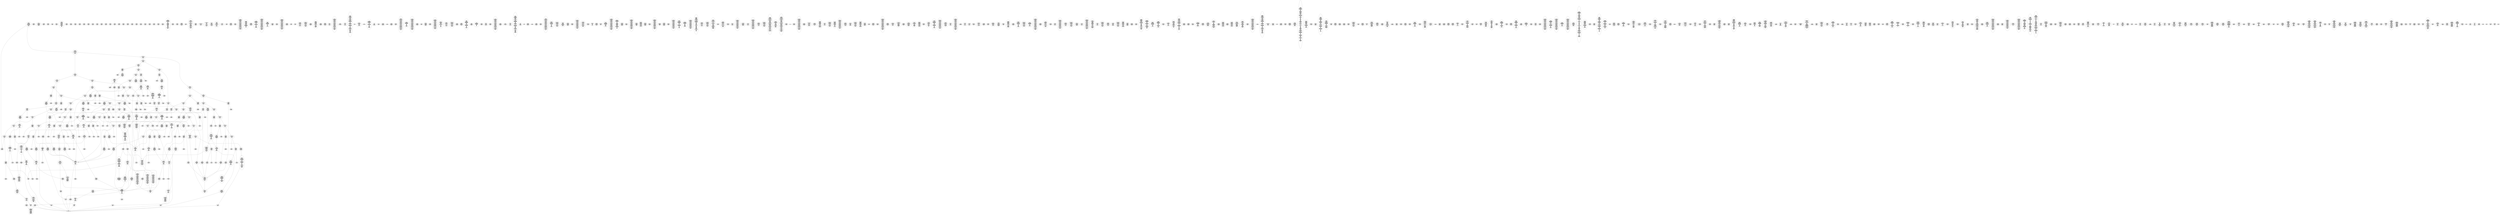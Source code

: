 /* Generated by GvGen v.1.0 (https://www.github.com/stricaud/gvgen) */

digraph G {
compound=true;
   node1 [label="[anywhere]"];
   node2 [label="# 0x0
PUSHX Data
PUSHX Data
MSTORE
PUSHX LogicData
CALLDATASIZE
LT
PUSHX Data
JUMPI
"];
   node3 [label="# 0xd
PUSHX Data
CALLDATALOAD
PUSHX BitData
SHR
PUSHX LogicData
GT
PUSHX Data
JUMPI
"];
   node4 [label="# 0x1e
PUSHX LogicData
GT
PUSHX Data
JUMPI
"];
   node5 [label="# 0x29
PUSHX LogicData
GT
PUSHX Data
JUMPI
"];
   node6 [label="# 0x34
PUSHX LogicData
EQ
PUSHX Data
JUMPI
"];
   node7 [label="# 0x3f
PUSHX LogicData
EQ
PUSHX Data
JUMPI
"];
   node8 [label="# 0x4a
PUSHX LogicData
EQ
PUSHX Data
JUMPI
"];
   node9 [label="# 0x55
PUSHX LogicData
EQ
PUSHX Data
JUMPI
"];
   node10 [label="# 0x60
PUSHX LogicData
EQ
PUSHX Data
JUMPI
"];
   node11 [label="# 0x6b
PUSHX LogicData
EQ
PUSHX Data
JUMPI
"];
   node12 [label="# 0x76
PUSHX Data
REVERT
"];
   node13 [label="# 0x7a
JUMPDEST
PUSHX LogicData
EQ
PUSHX Data
JUMPI
"];
   node14 [label="# 0x86
PUSHX LogicData
EQ
PUSHX Data
JUMPI
"];
   node15 [label="# 0x91
PUSHX LogicData
EQ
PUSHX Data
JUMPI
"];
   node16 [label="# 0x9c
PUSHX LogicData
EQ
PUSHX Data
JUMPI
"];
   node17 [label="# 0xa7
PUSHX LogicData
EQ
PUSHX Data
JUMPI
"];
   node18 [label="# 0xb2
PUSHX LogicData
EQ
PUSHX Data
JUMPI
"];
   node19 [label="# 0xbd
PUSHX Data
REVERT
"];
   node20 [label="# 0xc1
JUMPDEST
PUSHX LogicData
GT
PUSHX Data
JUMPI
"];
   node21 [label="# 0xcd
PUSHX LogicData
EQ
PUSHX Data
JUMPI
"];
   node22 [label="# 0xd8
PUSHX LogicData
EQ
PUSHX Data
JUMPI
"];
   node23 [label="# 0xe3
PUSHX LogicData
EQ
PUSHX Data
JUMPI
"];
   node24 [label="# 0xee
PUSHX LogicData
EQ
PUSHX Data
JUMPI
"];
   node25 [label="# 0xf9
PUSHX LogicData
EQ
PUSHX Data
JUMPI
"];
   node26 [label="# 0x104
PUSHX LogicData
EQ
PUSHX Data
JUMPI
"];
   node27 [label="# 0x10f
PUSHX Data
REVERT
"];
   node28 [label="# 0x113
JUMPDEST
PUSHX LogicData
EQ
PUSHX Data
JUMPI
"];
   node29 [label="# 0x11f
PUSHX LogicData
EQ
PUSHX Data
JUMPI
"];
   node30 [label="# 0x12a
PUSHX LogicData
EQ
PUSHX Data
JUMPI
"];
   node31 [label="# 0x135
PUSHX LogicData
EQ
PUSHX Data
JUMPI
"];
   node32 [label="# 0x140
PUSHX LogicData
EQ
PUSHX Data
JUMPI
"];
   node33 [label="# 0x14b
PUSHX LogicData
EQ
PUSHX Data
JUMPI
"];
   node34 [label="# 0x156
PUSHX Data
REVERT
"];
   node35 [label="# 0x15a
JUMPDEST
PUSHX LogicData
GT
PUSHX Data
JUMPI
"];
   node36 [label="# 0x166
PUSHX LogicData
GT
PUSHX Data
JUMPI
"];
   node37 [label="# 0x171
PUSHX LogicData
EQ
PUSHX Data
JUMPI
"];
   node38 [label="# 0x17c
PUSHX LogicData
EQ
PUSHX Data
JUMPI
"];
   node39 [label="# 0x187
PUSHX LogicData
EQ
PUSHX Data
JUMPI
"];
   node40 [label="# 0x192
PUSHX LogicData
EQ
PUSHX Data
JUMPI
"];
   node41 [label="# 0x19d
PUSHX LogicData
EQ
PUSHX Data
JUMPI
"];
   node42 [label="# 0x1a8
PUSHX LogicData
EQ
PUSHX Data
JUMPI
"];
   node43 [label="# 0x1b3
PUSHX Data
REVERT
"];
   node44 [label="# 0x1b7
JUMPDEST
PUSHX LogicData
EQ
PUSHX Data
JUMPI
"];
   node45 [label="# 0x1c3
PUSHX LogicData
EQ
PUSHX Data
JUMPI
"];
   node46 [label="# 0x1ce
PUSHX LogicData
EQ
PUSHX Data
JUMPI
"];
   node47 [label="# 0x1d9
PUSHX LogicData
EQ
PUSHX Data
JUMPI
"];
   node48 [label="# 0x1e4
PUSHX LogicData
EQ
PUSHX Data
JUMPI
"];
   node49 [label="# 0x1ef
PUSHX LogicData
EQ
PUSHX Data
JUMPI
"];
   node50 [label="# 0x1fa
PUSHX Data
REVERT
"];
   node51 [label="# 0x1fe
JUMPDEST
PUSHX LogicData
GT
PUSHX Data
JUMPI
"];
   node52 [label="# 0x20a
PUSHX LogicData
EQ
PUSHX Data
JUMPI
"];
   node53 [label="# 0x215
PUSHX LogicData
EQ
PUSHX Data
JUMPI
"];
   node54 [label="# 0x220
PUSHX LogicData
EQ
PUSHX Data
JUMPI
"];
   node55 [label="# 0x22b
PUSHX LogicData
EQ
PUSHX Data
JUMPI
"];
   node56 [label="# 0x236
PUSHX LogicData
EQ
PUSHX Data
JUMPI
"];
   node57 [label="# 0x241
PUSHX LogicData
EQ
PUSHX Data
JUMPI
"];
   node58 [label="# 0x24c
PUSHX Data
REVERT
"];
   node59 [label="# 0x250
JUMPDEST
PUSHX LogicData
EQ
PUSHX Data
JUMPI
"];
   node60 [label="# 0x25c
PUSHX LogicData
EQ
PUSHX Data
JUMPI
"];
   node61 [label="# 0x267
PUSHX LogicData
EQ
PUSHX Data
JUMPI
"];
   node62 [label="# 0x272
PUSHX LogicData
EQ
PUSHX Data
JUMPI
"];
   node63 [label="# 0x27d
PUSHX LogicData
EQ
PUSHX Data
JUMPI
"];
   node64 [label="# 0x288
JUMPDEST
PUSHX Data
REVERT
"];
   node65 [label="# 0x28d
JUMPDEST
CALLVALUE
ISZERO
PUSHX Data
JUMPI
"];
   node66 [label="# 0x295
PUSHX Data
REVERT
"];
   node67 [label="# 0x299
JUMPDEST
PUSHX Data
PUSHX Data
CALLDATASIZE
PUSHX Data
PUSHX Data
JUMP
"];
   node68 [label="# 0x2a8
JUMPDEST
PUSHX Data
JUMP
"];
   node69 [label="# 0x2ad
JUMPDEST
PUSHX MemData
MLOAD
ISZERO
ISZERO
MSTORE
PUSHX ArithData
ADD
"];
   node70 [label="# 0x2b9
JUMPDEST
PUSHX MemData
MLOAD
SUB
RETURN
"];
   node71 [label="# 0x2c2
JUMPDEST
CALLVALUE
ISZERO
PUSHX Data
JUMPI
"];
   node72 [label="# 0x2ca
PUSHX Data
REVERT
"];
   node73 [label="# 0x2ce
JUMPDEST
PUSHX Data
PUSHX Data
JUMP
"];
   node74 [label="# 0x2d7
JUMPDEST
PUSHX MemData
MLOAD
PUSHX Data
PUSHX Data
JUMP
"];
   node75 [label="# 0x2e4
JUMPDEST
CALLVALUE
ISZERO
PUSHX Data
JUMPI
"];
   node76 [label="# 0x2ec
PUSHX Data
REVERT
"];
   node77 [label="# 0x2f0
JUMPDEST
PUSHX Data
PUSHX Data
CALLDATASIZE
PUSHX Data
PUSHX Data
JUMP
"];
   node78 [label="# 0x2ff
JUMPDEST
PUSHX Data
JUMP
"];
   node79 [label="# 0x304
JUMPDEST
PUSHX MemData
MLOAD
PUSHX ArithData
PUSHX BitData
PUSHX BitData
SHL
SUB
AND
MSTORE
PUSHX ArithData
ADD
PUSHX Data
JUMP
"];
   node80 [label="# 0x31c
JUMPDEST
CALLVALUE
ISZERO
PUSHX Data
JUMPI
"];
   node81 [label="# 0x324
PUSHX Data
REVERT
"];
   node82 [label="# 0x328
JUMPDEST
PUSHX Data
PUSHX Data
CALLDATASIZE
PUSHX Data
PUSHX Data
JUMP
"];
   node83 [label="# 0x337
JUMPDEST
PUSHX Data
JUMP
"];
   node84 [label="# 0x33c
JUMPDEST
STOP
"];
   node85 [label="# 0x33e
JUMPDEST
CALLVALUE
ISZERO
PUSHX Data
JUMPI
"];
   node86 [label="# 0x346
PUSHX Data
REVERT
"];
   node87 [label="# 0x34a
JUMPDEST
PUSHX Data
PUSHX Data
JUMP
"];
   node88 [label="# 0x353
JUMPDEST
PUSHX MemData
MLOAD
MSTORE
PUSHX ArithData
ADD
PUSHX Data
JUMP
"];
   node89 [label="# 0x361
JUMPDEST
CALLVALUE
ISZERO
PUSHX Data
JUMPI
"];
   node90 [label="# 0x369
PUSHX Data
REVERT
"];
   node91 [label="# 0x36d
JUMPDEST
PUSHX Data
PUSHX Data
CALLDATASIZE
PUSHX Data
PUSHX Data
JUMP
"];
   node92 [label="# 0x37c
JUMPDEST
PUSHX Data
JUMP
"];
   node93 [label="# 0x381
JUMPDEST
CALLVALUE
ISZERO
PUSHX Data
JUMPI
"];
   node94 [label="# 0x389
PUSHX Data
REVERT
"];
   node95 [label="# 0x38d
JUMPDEST
PUSHX Data
PUSHX Data
CALLDATASIZE
PUSHX Data
PUSHX Data
JUMP
"];
   node96 [label="# 0x39c
JUMPDEST
PUSHX Data
MSTORE
PUSHX Data
PUSHX Data
MSTORE
PUSHX Data
SHA3
PUSHX ArithData
ADD
SLOAD
JUMP
"];
   node97 [label="# 0x3b1
JUMPDEST
CALLVALUE
ISZERO
PUSHX Data
JUMPI
"];
   node98 [label="# 0x3b9
PUSHX Data
REVERT
"];
   node99 [label="# 0x3bd
JUMPDEST
PUSHX Data
PUSHX StorData
SLOAD
JUMP
"];
   node100 [label="# 0x3c7
JUMPDEST
CALLVALUE
ISZERO
PUSHX Data
JUMPI
"];
   node101 [label="# 0x3cf
PUSHX Data
REVERT
"];
   node102 [label="# 0x3d3
JUMPDEST
PUSHX Data
PUSHX Data
JUMP
"];
   node103 [label="# 0x3dc
JUMPDEST
CALLVALUE
ISZERO
PUSHX Data
JUMPI
"];
   node104 [label="# 0x3e4
PUSHX Data
REVERT
"];
   node105 [label="# 0x3e8
JUMPDEST
PUSHX Data
PUSHX Data
CALLDATASIZE
PUSHX Data
PUSHX Data
JUMP
"];
   node106 [label="# 0x3f7
JUMPDEST
PUSHX Data
JUMP
"];
   node107 [label="# 0x3fc
JUMPDEST
CALLVALUE
ISZERO
PUSHX Data
JUMPI
"];
   node108 [label="# 0x404
PUSHX Data
REVERT
"];
   node109 [label="# 0x408
JUMPDEST
PUSHX Data
PUSHX Data
CALLDATASIZE
PUSHX Data
PUSHX Data
JUMP
"];
   node110 [label="# 0x417
JUMPDEST
PUSHX Data
JUMP
"];
   node111 [label="# 0x41c
JUMPDEST
CALLVALUE
ISZERO
PUSHX Data
JUMPI
"];
   node112 [label="# 0x424
PUSHX Data
REVERT
"];
   node113 [label="# 0x428
JUMPDEST
PUSHX Data
PUSHX Data
CALLDATASIZE
PUSHX Data
PUSHX Data
JUMP
"];
   node114 [label="# 0x437
JUMPDEST
PUSHX Data
JUMP
"];
   node115 [label="# 0x43c
JUMPDEST
CALLVALUE
ISZERO
PUSHX Data
JUMPI
"];
   node116 [label="# 0x444
PUSHX Data
REVERT
"];
   node117 [label="# 0x448
JUMPDEST
PUSHX Data
PUSHX Data
JUMP
"];
   node118 [label="# 0x451
JUMPDEST
CALLVALUE
ISZERO
PUSHX Data
JUMPI
"];
   node119 [label="# 0x459
PUSHX Data
REVERT
"];
   node120 [label="# 0x45d
JUMPDEST
PUSHX Data
PUSHX Data
CALLDATASIZE
PUSHX Data
PUSHX Data
JUMP
"];
   node121 [label="# 0x46c
JUMPDEST
PUSHX Data
JUMP
"];
   node122 [label="# 0x471
JUMPDEST
CALLVALUE
ISZERO
PUSHX Data
JUMPI
"];
   node123 [label="# 0x479
PUSHX Data
REVERT
"];
   node124 [label="# 0x47d
JUMPDEST
PUSHX Data
PUSHX Data
CALLDATASIZE
PUSHX Data
PUSHX Data
JUMP
"];
   node125 [label="# 0x48c
JUMPDEST
PUSHX Data
JUMP
"];
   node126 [label="# 0x491
JUMPDEST
CALLVALUE
ISZERO
PUSHX Data
JUMPI
"];
   node127 [label="# 0x499
PUSHX Data
REVERT
"];
   node128 [label="# 0x49d
JUMPDEST
PUSHX Data
PUSHX Data
CALLDATASIZE
PUSHX Data
PUSHX Data
JUMP
"];
   node129 [label="# 0x4ac
JUMPDEST
PUSHX Data
JUMP
"];
   node130 [label="# 0x4b1
JUMPDEST
CALLVALUE
ISZERO
PUSHX Data
JUMPI
"];
   node131 [label="# 0x4b9
PUSHX Data
REVERT
"];
   node132 [label="# 0x4bd
JUMPDEST
PUSHX Data
PUSHX Data
CALLDATASIZE
PUSHX Data
PUSHX Data
JUMP
"];
   node133 [label="# 0x4cc
JUMPDEST
PUSHX Data
JUMP
"];
   node134 [label="# 0x4d1
JUMPDEST
CALLVALUE
ISZERO
PUSHX Data
JUMPI
"];
   node135 [label="# 0x4d9
PUSHX Data
REVERT
"];
   node136 [label="# 0x4dd
JUMPDEST
PUSHX Data
PUSHX Data
CALLDATASIZE
PUSHX Data
PUSHX Data
JUMP
"];
   node137 [label="# 0x4ec
JUMPDEST
PUSHX Data
JUMP
"];
   node138 [label="# 0x4f1
JUMPDEST
CALLVALUE
ISZERO
PUSHX Data
JUMPI
"];
   node139 [label="# 0x4f9
PUSHX Data
REVERT
"];
   node140 [label="# 0x4fd
JUMPDEST
PUSHX StorData
SLOAD
PUSHX Data
PUSHX Data
DIV
PUSHX BitData
AND
JUMP
"];
   node141 [label="# 0x510
JUMPDEST
CALLVALUE
ISZERO
PUSHX Data
JUMPI
"];
   node142 [label="# 0x518
PUSHX Data
REVERT
"];
   node143 [label="# 0x51c
JUMPDEST
PUSHX Data
PUSHX Data
CALLDATASIZE
PUSHX Data
PUSHX Data
JUMP
"];
   node144 [label="# 0x52b
JUMPDEST
PUSHX Data
JUMP
"];
   node145 [label="# 0x530
JUMPDEST
CALLVALUE
ISZERO
PUSHX Data
JUMPI
"];
   node146 [label="# 0x538
PUSHX Data
REVERT
"];
   node147 [label="# 0x53c
JUMPDEST
PUSHX StorData
SLOAD
PUSHX Data
PUSHX BitData
AND
JUMP
"];
   node148 [label="# 0x54a
JUMPDEST
CALLVALUE
ISZERO
PUSHX Data
JUMPI
"];
   node149 [label="# 0x552
PUSHX Data
REVERT
"];
   node150 [label="# 0x556
JUMPDEST
PUSHX StorData
SLOAD
PUSHX Data
PUSHX Data
DIV
PUSHX BitData
AND
JUMP
"];
   node151 [label="# 0x56a
JUMPDEST
PUSHX MemData
MLOAD
PUSHX Data
PUSHX Data
JUMP
"];
   node152 [label="# 0x577
JUMPDEST
CALLVALUE
ISZERO
PUSHX Data
JUMPI
"];
   node153 [label="# 0x57f
PUSHX Data
REVERT
"];
   node154 [label="# 0x583
JUMPDEST
PUSHX Data
PUSHX Data
CALLDATASIZE
PUSHX Data
PUSHX Data
JUMP
"];
   node155 [label="# 0x592
JUMPDEST
PUSHX Data
JUMP
"];
   node156 [label="# 0x597
JUMPDEST
CALLVALUE
ISZERO
PUSHX Data
JUMPI
"];
   node157 [label="# 0x59f
PUSHX Data
REVERT
"];
   node158 [label="# 0x5a3
JUMPDEST
PUSHX Data
PUSHX Data
JUMP
"];
   node159 [label="# 0x5ac
JUMPDEST
CALLVALUE
ISZERO
PUSHX Data
JUMPI
"];
   node160 [label="# 0x5b4
PUSHX Data
REVERT
"];
   node161 [label="# 0x5b8
JUMPDEST
PUSHX Data
PUSHX Data
CALLDATASIZE
PUSHX Data
PUSHX Data
JUMP
"];
   node162 [label="# 0x5c7
JUMPDEST
PUSHX Data
JUMP
"];
   node163 [label="# 0x5cc
JUMPDEST
CALLVALUE
ISZERO
PUSHX Data
JUMPI
"];
   node164 [label="# 0x5d4
PUSHX Data
REVERT
"];
   node165 [label="# 0x5d8
JUMPDEST
PUSHX Data
PUSHX Data
JUMP
"];
   node166 [label="# 0x5e1
JUMPDEST
CALLVALUE
ISZERO
PUSHX Data
JUMPI
"];
   node167 [label="# 0x5e9
PUSHX Data
REVERT
"];
   node168 [label="# 0x5ed
JUMPDEST
PUSHX Data
PUSHX Data
CALLDATASIZE
PUSHX Data
PUSHX Data
JUMP
"];
   node169 [label="# 0x5fc
JUMPDEST
PUSHX Data
JUMP
"];
   node170 [label="# 0x601
JUMPDEST
CALLVALUE
ISZERO
PUSHX Data
JUMPI
"];
   node171 [label="# 0x609
PUSHX Data
REVERT
"];
   node172 [label="# 0x60d
JUMPDEST
PUSHX Data
PUSHX StorData
SLOAD
JUMP
"];
   node173 [label="# 0x617
JUMPDEST
CALLVALUE
ISZERO
PUSHX Data
JUMPI
"];
   node174 [label="# 0x61f
PUSHX Data
REVERT
"];
   node175 [label="# 0x623
JUMPDEST
PUSHX StorData
SLOAD
PUSHX ArithData
PUSHX BitData
PUSHX BitData
SHL
SUB
AND
PUSHX Data
JUMP
"];
   node176 [label="# 0x635
JUMPDEST
CALLVALUE
ISZERO
PUSHX Data
JUMPI
"];
   node177 [label="# 0x63d
PUSHX Data
REVERT
"];
   node178 [label="# 0x641
JUMPDEST
PUSHX Data
PUSHX Data
CALLDATASIZE
PUSHX Data
PUSHX Data
JUMP
"];
   node179 [label="# 0x650
JUMPDEST
PUSHX Data
JUMP
"];
   node180 [label="# 0x655
JUMPDEST
CALLVALUE
ISZERO
PUSHX Data
JUMPI
"];
   node181 [label="# 0x65d
PUSHX Data
REVERT
"];
   node182 [label="# 0x661
JUMPDEST
PUSHX Data
PUSHX Data
CALLDATASIZE
PUSHX Data
PUSHX Data
JUMP
"];
   node183 [label="# 0x670
JUMPDEST
PUSHX Data
JUMP
"];
   node184 [label="# 0x675
JUMPDEST
CALLVALUE
ISZERO
PUSHX Data
JUMPI
"];
   node185 [label="# 0x67d
PUSHX Data
REVERT
"];
   node186 [label="# 0x681
JUMPDEST
PUSHX Data
PUSHX Data
CALLDATASIZE
PUSHX Data
PUSHX Data
JUMP
"];
   node187 [label="# 0x690
JUMPDEST
PUSHX Data
JUMP
"];
   node188 [label="# 0x695
JUMPDEST
CALLVALUE
ISZERO
PUSHX Data
JUMPI
"];
   node189 [label="# 0x69d
PUSHX Data
REVERT
"];
   node190 [label="# 0x6a1
JUMPDEST
PUSHX Data
PUSHX Data
JUMP
"];
   node191 [label="# 0x6aa
JUMPDEST
CALLVALUE
ISZERO
PUSHX Data
JUMPI
"];
   node192 [label="# 0x6b2
PUSHX Data
REVERT
"];
   node193 [label="# 0x6b6
JUMPDEST
PUSHX Data
PUSHX Data
CALLDATASIZE
PUSHX Data
PUSHX Data
JUMP
"];
   node194 [label="# 0x6c5
JUMPDEST
PUSHX Data
JUMP
"];
   node195 [label="# 0x6ca
JUMPDEST
CALLVALUE
ISZERO
PUSHX Data
JUMPI
"];
   node196 [label="# 0x6d2
PUSHX Data
REVERT
"];
   node197 [label="# 0x6d6
JUMPDEST
PUSHX Data
PUSHX Data
JUMP
"];
   node198 [label="# 0x6df
JUMPDEST
CALLVALUE
ISZERO
PUSHX Data
JUMPI
"];
   node199 [label="# 0x6e7
PUSHX Data
REVERT
"];
   node200 [label="# 0x6eb
JUMPDEST
PUSHX Data
PUSHX Data
CALLDATASIZE
PUSHX Data
PUSHX Data
JUMP
"];
   node201 [label="# 0x6fa
JUMPDEST
PUSHX Data
JUMP
"];
   node202 [label="# 0x6ff
JUMPDEST
CALLVALUE
ISZERO
PUSHX Data
JUMPI
"];
   node203 [label="# 0x707
PUSHX Data
REVERT
"];
   node204 [label="# 0x70b
JUMPDEST
PUSHX Data
PUSHX Data
CALLDATASIZE
PUSHX Data
PUSHX Data
JUMP
"];
   node205 [label="# 0x71a
JUMPDEST
PUSHX Data
JUMP
"];
   node206 [label="# 0x71f
JUMPDEST
PUSHX Data
PUSHX Data
CALLDATASIZE
PUSHX Data
PUSHX Data
JUMP
"];
   node207 [label="# 0x72d
JUMPDEST
PUSHX Data
JUMP
"];
   node208 [label="# 0x732
JUMPDEST
CALLVALUE
ISZERO
PUSHX Data
JUMPI
"];
   node209 [label="# 0x73a
PUSHX Data
REVERT
"];
   node210 [label="# 0x73e
JUMPDEST
PUSHX Data
PUSHX Data
CALLDATASIZE
PUSHX Data
PUSHX Data
JUMP
"];
   node211 [label="# 0x74d
JUMPDEST
PUSHX Data
JUMP
"];
   node212 [label="# 0x752
JUMPDEST
CALLVALUE
ISZERO
PUSHX Data
JUMPI
"];
   node213 [label="# 0x75a
PUSHX Data
REVERT
"];
   node214 [label="# 0x75e
JUMPDEST
PUSHX Data
PUSHX Data
CALLDATASIZE
PUSHX Data
PUSHX Data
JUMP
"];
   node215 [label="# 0x76d
JUMPDEST
PUSHX Data
JUMP
"];
   node216 [label="# 0x772
JUMPDEST
CALLVALUE
ISZERO
PUSHX Data
JUMPI
"];
   node217 [label="# 0x77a
PUSHX Data
REVERT
"];
   node218 [label="# 0x77e
JUMPDEST
PUSHX Data
PUSHX Data
JUMP
"];
   node219 [label="# 0x787
JUMPDEST
CALLVALUE
ISZERO
PUSHX Data
JUMPI
"];
   node220 [label="# 0x78f
PUSHX Data
REVERT
"];
   node221 [label="# 0x793
JUMPDEST
PUSHX Data
PUSHX Data
CALLDATASIZE
PUSHX Data
PUSHX Data
JUMP
"];
   node222 [label="# 0x7a2
JUMPDEST
PUSHX Data
JUMP
"];
   node223 [label="# 0x7a7
JUMPDEST
CALLVALUE
ISZERO
PUSHX Data
JUMPI
"];
   node224 [label="# 0x7af
PUSHX Data
REVERT
"];
   node225 [label="# 0x7b3
JUMPDEST
PUSHX Data
PUSHX Data
CALLDATASIZE
PUSHX Data
PUSHX Data
JUMP
"];
   node226 [label="# 0x7c2
JUMPDEST
PUSHX Data
JUMP
"];
   node227 [label="# 0x7c7
JUMPDEST
CALLVALUE
ISZERO
PUSHX Data
JUMPI
"];
   node228 [label="# 0x7cf
PUSHX Data
REVERT
"];
   node229 [label="# 0x7d3
JUMPDEST
PUSHX Data
PUSHX StorData
SLOAD
JUMP
"];
   node230 [label="# 0x7dd
JUMPDEST
CALLVALUE
ISZERO
PUSHX Data
JUMPI
"];
   node231 [label="# 0x7e5
PUSHX Data
REVERT
"];
   node232 [label="# 0x7e9
JUMPDEST
PUSHX Data
PUSHX Data
CALLDATASIZE
PUSHX Data
PUSHX Data
JUMP
"];
   node233 [label="# 0x7f8
JUMPDEST
PUSHX ArithData
PUSHX BitData
PUSHX BitData
SHL
SUB
AND
PUSHX Data
MSTORE
PUSHX Data
PUSHX Data
MSTORE
PUSHX Data
SHA3
AND
MSTORE
MSTORE
SHA3
SLOAD
PUSHX BitData
AND
JUMP
"];
   node234 [label="# 0x826
JUMPDEST
CALLVALUE
ISZERO
PUSHX Data
JUMPI
"];
   node235 [label="# 0x82e
PUSHX Data
REVERT
"];
   node236 [label="# 0x832
JUMPDEST
PUSHX Data
PUSHX Data
CALLDATASIZE
PUSHX Data
PUSHX Data
JUMP
"];
   node237 [label="# 0x841
JUMPDEST
PUSHX Data
JUMP
"];
   node238 [label="# 0x846
JUMPDEST
PUSHX Data
PUSHX Data
CALLDATASIZE
PUSHX Data
PUSHX Data
JUMP
"];
   node239 [label="# 0x854
JUMPDEST
PUSHX Data
JUMP
"];
   node240 [label="# 0x859
JUMPDEST
PUSHX Data
PUSHX Data
PUSHX Data
JUMP
"];
   node241 [label="# 0x864
JUMPDEST
JUMP
"];
   node242 [label="# 0x86a
JUMPDEST
PUSHX Data
PUSHX StorData
SLOAD
PUSHX Data
PUSHX Data
JUMP
"];
   node243 [label="# 0x879
JUMPDEST
PUSHX ArithData
ADD
PUSHX ArithData
DIV
MUL
PUSHX ArithData
ADD
PUSHX MemData
MLOAD
ADD
PUSHX Data
MSTORE
MSTORE
PUSHX ArithData
ADD
SLOAD
PUSHX Data
PUSHX Data
JUMP
"];
   node244 [label="# 0x8a5
JUMPDEST
ISZERO
PUSHX Data
JUMPI
"];
   node245 [label="# 0x8ac
PUSHX LogicData
LT
PUSHX Data
JUMPI
"];
   node246 [label="# 0x8b4
PUSHX ArithData
SLOAD
DIV
MUL
MSTORE
PUSHX ArithData
ADD
PUSHX Data
JUMP
"];
   node247 [label="# 0x8c7
JUMPDEST
ADD
PUSHX Data
MSTORE
PUSHX Data
PUSHX Data
SHA3
"];
   node248 [label="# 0x8d5
JUMPDEST
SLOAD
MSTORE
PUSHX ArithData
ADD
PUSHX ArithData
ADD
GT
PUSHX Data
JUMPI
"];
   node249 [label="# 0x8e9
SUB
PUSHX BitData
AND
ADD
"];
   node250 [label="# 0x8f2
JUMPDEST
JUMP
"];
   node251 [label="# 0x8fc
JUMPDEST
PUSHX Data
PUSHX Data
PUSHX Data
JUMP
"];
   node252 [label="# 0x907
JUMPDEST
PUSHX Data
JUMPI
"];
   node253 [label="# 0x90c
PUSHX MemData
MLOAD
PUSHX BitData
PUSHX BitData
SHL
MSTORE
PUSHX Data
PUSHX ArithData
ADD
MSTORE
PUSHX Data
PUSHX ArithData
ADD
MSTORE
PUSHX Data
PUSHX ArithData
ADD
MSTORE
PUSHX BitData
PUSHX BitData
SHL
PUSHX ArithData
ADD
MSTORE
PUSHX ArithData
ADD
"];
   node254 [label="# 0x965
JUMPDEST
PUSHX MemData
MLOAD
SUB
REVERT
"];
   node255 [label="# 0x96e
JUMPDEST
PUSHX Data
MSTORE
PUSHX Data
PUSHX Data
MSTORE
PUSHX Data
SHA3
SLOAD
PUSHX ArithData
PUSHX BitData
PUSHX BitData
SHL
SUB
AND
JUMP
"];
   node256 [label="# 0x98a
JUMPDEST
PUSHX Data
PUSHX Data
PUSHX Data
JUMP
"];
   node257 [label="# 0x995
JUMPDEST
PUSHX ArithData
PUSHX BitData
PUSHX BitData
SHL
SUB
AND
PUSHX ArithData
PUSHX BitData
PUSHX BitData
SHL
SUB
AND
EQ
ISZERO
PUSHX Data
JUMPI
"];
   node258 [label="# 0x9b2
PUSHX MemData
MLOAD
PUSHX BitData
PUSHX BitData
SHL
MSTORE
PUSHX Data
PUSHX ArithData
ADD
MSTORE
PUSHX Data
PUSHX ArithData
ADD
MSTORE
PUSHX Data
PUSHX ArithData
ADD
MSTORE
PUSHX BitData
PUSHX BitData
SHL
PUSHX ArithData
ADD
MSTORE
PUSHX ArithData
ADD
PUSHX Data
JUMP
"];
   node259 [label="# 0xa04
JUMPDEST
CALLER
PUSHX ArithData
PUSHX BitData
PUSHX BitData
SHL
SUB
AND
EQ
PUSHX Data
JUMPI
"];
   node260 [label="# 0xa16
PUSHX Data
CALLER
PUSHX Data
JUMP
"];
   node261 [label="# 0xa20
JUMPDEST
PUSHX Data
JUMPI
"];
   node262 [label="# 0xa25
PUSHX MemData
MLOAD
PUSHX BitData
PUSHX BitData
SHL
MSTORE
PUSHX Data
PUSHX ArithData
ADD
MSTORE
PUSHX Data
PUSHX ArithData
ADD
MSTORE
PUSHX Data
PUSHX ArithData
ADD
MSTORE
PUSHX Data
PUSHX ArithData
ADD
MSTORE
PUSHX ArithData
ADD
PUSHX Data
JUMP
"];
   node263 [label="# 0xa92
JUMPDEST
PUSHX Data
PUSHX Data
JUMP
"];
   node264 [label="# 0xa9d
JUMPDEST
JUMP
"];
   node265 [label="# 0xaa2
JUMPDEST
PUSHX Data
PUSHX StorData
SLOAD
PUSHX StorData
SLOAD
PUSHX Data
PUSHX Data
JUMP
"];
   node266 [label="# 0xab4
JUMPDEST
JUMP
"];
   node267 [label="# 0xab9
JUMPDEST
PUSHX StorData
SLOAD
PUSHX Data
DIV
PUSHX BitData
AND
PUSHX Data
JUMPI
"];
   node268 [label="# 0xac9
PUSHX MemData
MLOAD
PUSHX BitData
PUSHX BitData
SHL
MSTORE
PUSHX ArithData
ADD
PUSHX Data
PUSHX Data
JUMP
"];
   node269 [label="# 0xae0
JUMPDEST
PUSHX Data
PUSHX Data
JUMP
"];
   node270 [label="# 0xaeb
JUMPDEST
PUSHX Data
MSTORE
PUSHX Data
PUSHX Data
MSTORE
PUSHX Data
SHA3
PUSHX ArithData
ADD
SLOAD
PUSHX Data
CALLER
PUSHX Data
JUMP
"];
   node271 [label="# 0xb07
JUMPDEST
PUSHX Data
PUSHX Data
JUMP
"];
   node272 [label="# 0xb11
JUMPDEST
PUSHX Data
PUSHX Data
PUSHX Data
JUMP
"];
   node273 [label="# 0xb1c
JUMPDEST
LT
PUSHX Data
JUMPI
"];
   node274 [label="# 0xb23
PUSHX MemData
MLOAD
PUSHX BitData
PUSHX BitData
SHL
MSTORE
PUSHX Data
PUSHX ArithData
ADD
MSTORE
PUSHX Data
PUSHX ArithData
ADD
MSTORE
PUSHX Data
PUSHX ArithData
ADD
MSTORE
PUSHX BitData
PUSHX BitData
SHL
PUSHX ArithData
ADD
MSTORE
PUSHX ArithData
ADD
PUSHX Data
JUMP
"];
   node275 [label="# 0xb75
JUMPDEST
PUSHX StorData
SLOAD
"];
   node276 [label="# 0xb7d
JUMPDEST
LT
ISZERO
PUSHX Data
JUMPI
"];
   node277 [label="# 0xb86
PUSHX Data
MSTORE
PUSHX Data
PUSHX ArithData
MSTORE
PUSHX Data
SHA3
MLOAD
PUSHX ArithData
ADD
MSTORE
SLOAD
PUSHX ArithData
PUSHX BitData
PUSHX BitData
SHL
SUB
AND
MSTORE
PUSHX BitData
PUSHX BitData
SHL
DIV
PUSHX ArithData
PUSHX BitData
PUSHX BitData
SHL
SUB
AND
ADD
MSTORE
PUSHX BitData
PUSHX BitData
SHL
DIV
PUSHX BitData
AND
ISZERO
ISZERO
ADD
MSTORE
ISZERO
PUSHX Data
JUMPI
"];
   node278 [label="# 0xbde
MLOAD
"];
   node279 [label="# 0xbe2
JUMPDEST
PUSHX ArithData
ADD
MLOAD
ISZERO
PUSHX Data
JUMPI
"];
   node280 [label="# 0xbed
PUSHX Data
"];
   node281 [label="# 0xbf1
JUMPDEST
PUSHX ArithData
PUSHX BitData
PUSHX BitData
SHL
SUB
AND
PUSHX ArithData
PUSHX BitData
PUSHX BitData
SHL
SUB
AND
EQ
ISZERO
PUSHX Data
JUMPI
"];
   node282 [label="# 0xc0c
EQ
ISZERO
PUSHX Data
JUMPI
"];
   node283 [label="# 0xc14
PUSHX Data
JUMP
"];
   node284 [label="# 0xc1f
JUMPDEST
PUSHX Data
PUSHX Data
JUMP
"];
   node285 [label="# 0xc29
JUMPDEST
"];
   node286 [label="# 0xc2d
JUMPDEST
PUSHX Data
PUSHX Data
JUMP
"];
   node287 [label="# 0xc38
JUMPDEST
PUSHX Data
JUMP
"];
   node288 [label="# 0xc40
JUMPDEST
PUSHX MemData
MLOAD
PUSHX BitData
PUSHX BitData
SHL
MSTORE
PUSHX Data
PUSHX ArithData
ADD
MSTORE
PUSHX Data
PUSHX ArithData
ADD
MSTORE
PUSHX Data
PUSHX ArithData
ADD
MSTORE
PUSHX BitData
PUSHX BitData
SHL
PUSHX ArithData
ADD
MSTORE
PUSHX ArithData
ADD
PUSHX Data
JUMP
"];
   node289 [label="# 0xca0
JUMPDEST
PUSHX ArithData
PUSHX BitData
PUSHX BitData
SHL
SUB
AND
CALLER
EQ
PUSHX Data
JUMPI
"];
   node290 [label="# 0xcb1
PUSHX MemData
MLOAD
PUSHX BitData
PUSHX BitData
SHL
MSTORE
PUSHX Data
PUSHX ArithData
ADD
MSTORE
PUSHX Data
PUSHX ArithData
ADD
MSTORE
PUSHX Data
PUSHX ArithData
ADD
MSTORE
PUSHX BitData
PUSHX BitData
SHL
PUSHX ArithData
ADD
MSTORE
PUSHX ArithData
ADD
PUSHX Data
JUMP
"];
   node291 [label="# 0xd10
JUMPDEST
PUSHX Data
PUSHX Data
JUMP
"];
   node292 [label="# 0xd1a
JUMPDEST
JUMP
"];
   node293 [label="# 0xd1e
JUMPDEST
PUSHX StorData
SLOAD
PUSHX ArithData
PUSHX BitData
PUSHX BitData
SHL
SUB
AND
CALLER
EQ
PUSHX Data
JUMPI
"];
   node294 [label="# 0xd31
PUSHX MemData
MLOAD
PUSHX BitData
PUSHX BitData
SHL
MSTORE
PUSHX ArithData
ADD
PUSHX Data
PUSHX Data
JUMP
"];
   node295 [label="# 0xd48
JUMPDEST
PUSHX Data
PUSHX Data
CALLER
PUSHX Data
JUMP
"];
   node296 [label="# 0xd53
JUMPDEST
PUSHX Data
JUMPI
"];
   node297 [label="# 0xd58
PUSHX MemData
MLOAD
PUSHX BitData
PUSHX BitData
SHL
MSTORE
PUSHX Data
PUSHX ArithData
ADD
MSTORE
PUSHX Data
PUSHX ArithData
ADD
MSTORE
PUSHX BitData
PUSHX BitData
SHL
PUSHX ArithData
ADD
MSTORE
PUSHX ArithData
ADD
PUSHX Data
JUMP
"];
   node298 [label="# 0xd91
JUMPDEST
PUSHX StorData
SLOAD
PUSHX MemData
MLOAD
PUSHX ArithData
PUSHX BitData
PUSHX BitData
SHL
SUB
AND
SELFBALANCE
ISZERO
PUSHX ArithData
MUL
PUSHX Data
CALL
ISZERO
ISZERO
PUSHX Data
JUMPI
"];
   node299 [label="# 0xdc1
RETURNDATASIZE
PUSHX Data
RETURNDATACOPY
RETURNDATASIZE
PUSHX Data
REVERT
"];
   node300 [label="# 0xdca
JUMPDEST
JUMP
"];
   node301 [label="# 0xdcd
JUMPDEST
PUSHX Data
PUSHX Data
CALLER
PUSHX Data
JUMP
"];
   node302 [label="# 0xdd8
JUMPDEST
PUSHX Data
JUMPI
"];
   node303 [label="# 0xddd
PUSHX MemData
MLOAD
PUSHX BitData
PUSHX BitData
SHL
MSTORE
PUSHX Data
PUSHX ArithData
ADD
MSTORE
PUSHX Data
PUSHX ArithData
ADD
MSTORE
PUSHX BitData
PUSHX BitData
SHL
PUSHX ArithData
ADD
MSTORE
PUSHX ArithData
ADD
PUSHX Data
JUMP
"];
   node304 [label="# 0xe1d
JUMPDEST
PUSHX StorData
SLOAD
ISZERO
ISZERO
PUSHX ArithData
MUL
PUSHX BitData
NOT
AND
OR
SSTORE
JUMP
"];
   node305 [label="# 0xe37
JUMPDEST
PUSHX StorData
SLOAD
PUSHX Data
DIV
PUSHX BitData
AND
PUSHX Data
JUMPI
"];
   node306 [label="# 0xe47
PUSHX MemData
MLOAD
PUSHX BitData
PUSHX BitData
SHL
MSTORE
PUSHX ArithData
ADD
PUSHX Data
PUSHX Data
JUMP
"];
   node307 [label="# 0xe5e
JUMPDEST
PUSHX Data
PUSHX Data
JUMP
"];
   node308 [label="# 0xe69
JUMPDEST
PUSHX Data
PUSHX Data
PUSHX Data
JUMP
"];
   node309 [label="# 0xe74
JUMPDEST
MLOAD
PUSHX Data
PUSHX ArithData
PUSHX BitData
PUSHX BitData
SHL
SUB
AND
CALLER
PUSHX ArithData
PUSHX BitData
PUSHX BitData
SHL
SUB
AND
EQ
PUSHX Data
JUMPI
"];
   node310 [label="# 0xe96
CALLER
PUSHX Data
PUSHX Data
JUMP
"];
   node311 [label="# 0xea0
JUMPDEST
PUSHX ArithData
PUSHX BitData
PUSHX BitData
SHL
SUB
AND
EQ
"];
   node312 [label="# 0xeab
JUMPDEST
PUSHX Data
JUMPI
"];
   node313 [label="# 0xeb1
MLOAD
PUSHX Data
CALLER
PUSHX Data
JUMP
"];
   node314 [label="# 0xebd
JUMPDEST
PUSHX Data
JUMPI
"];
   node315 [label="# 0xec5
PUSHX MemData
MLOAD
PUSHX BitData
PUSHX BitData
SHL
MSTORE
PUSHX Data
PUSHX ArithData
ADD
MSTORE
PUSHX Data
PUSHX ArithData
ADD
MSTORE
PUSHX Data
PUSHX ArithData
ADD
MSTORE
PUSHX BitData
PUSHX BitData
SHL
PUSHX ArithData
ADD
MSTORE
PUSHX ArithData
ADD
PUSHX Data
JUMP
"];
   node316 [label="# 0xf1e
JUMPDEST
PUSHX Data
PUSHX Data
JUMP
"];
   node317 [label="# 0xf27
JUMPDEST
PUSHX StorData
SLOAD
"];
   node318 [label="# 0xf2e
JUMPDEST
LT
ISZERO
PUSHX Data
JUMPI
"];
   node319 [label="# 0xf37
PUSHX Data
MSTORE
PUSHX Data
PUSHX ArithData
MSTORE
PUSHX Data
SHA3
MLOAD
PUSHX ArithData
ADD
MSTORE
SLOAD
PUSHX ArithData
PUSHX BitData
PUSHX BitData
SHL
SUB
AND
MSTORE
PUSHX BitData
PUSHX BitData
SHL
DIV
PUSHX ArithData
PUSHX BitData
PUSHX BitData
SHL
SUB
AND
ADD
MSTORE
PUSHX BitData
PUSHX BitData
SHL
DIV
PUSHX BitData
AND
ISZERO
ISZERO
ADD
MSTORE
PUSHX Data
JUMPI
"];
   node320 [label="# 0xf8e
EQ
ISZERO
PUSHX Data
JUMPI
"];
   node321 [label="# 0xf96
JUMP
"];
   node322 [label="# 0xf9e
JUMPDEST
PUSHX Data
PUSHX Data
JUMP
"];
   node323 [label="# 0xfa8
JUMPDEST
"];
   node324 [label="# 0xfac
JUMPDEST
PUSHX Data
PUSHX Data
JUMP
"];
   node325 [label="# 0xfb7
JUMPDEST
PUSHX Data
JUMP
"];
   node326 [label="# 0xfbf
JUMPDEST
PUSHX MemData
MLOAD
PUSHX BitData
PUSHX BitData
SHL
MSTORE
PUSHX Data
PUSHX ArithData
ADD
MSTORE
PUSHX Data
PUSHX ArithData
ADD
MSTORE
PUSHX Data
PUSHX ArithData
ADD
MSTORE
PUSHX BitData
PUSHX BitData
SHL
PUSHX ArithData
ADD
MSTORE
PUSHX ArithData
ADD
PUSHX Data
JUMP
"];
   node327 [label="# 0x1014
JUMPDEST
PUSHX StorData
SLOAD
PUSHX ArithData
PUSHX BitData
PUSHX BitData
SHL
SUB
AND
CALLER
EQ
PUSHX Data
JUMPI
"];
   node328 [label="# 0x1027
PUSHX MemData
MLOAD
PUSHX BitData
PUSHX BitData
SHL
MSTORE
PUSHX ArithData
ADD
PUSHX Data
PUSHX Data
JUMP
"];
   node329 [label="# 0x103e
JUMPDEST
MLOAD
PUSHX Data
PUSHX Data
PUSHX ArithData
ADD
PUSHX Data
JUMP
"];
   node330 [label="# 0x1051
JUMPDEST
PUSHX Data
PUSHX Data
CALLER
PUSHX Data
JUMP
"];
   node331 [label="# 0x105c
JUMPDEST
PUSHX Data
JUMPI
"];
   node332 [label="# 0x1061
PUSHX MemData
MLOAD
PUSHX BitData
PUSHX BitData
SHL
MSTORE
PUSHX Data
PUSHX ArithData
ADD
MSTORE
PUSHX Data
PUSHX ArithData
ADD
MSTORE
PUSHX Data
PUSHX ArithData
ADD
MSTORE
PUSHX ArithData
ADD
PUSHX Data
JUMP
"];
   node333 [label="# 0x10a8
JUMPDEST
PUSHX StorData
SLOAD
PUSHX BitData
NOT
AND
PUSHX Data
PUSHX LogicData
GT
ISZERO
PUSHX Data
JUMPI
"];
   node334 [label="# 0x10c4
PUSHX Data
PUSHX Data
JUMP
"];
   node335 [label="# 0x10cb
JUMPDEST
MUL
OR
SSTORE
JUMP
"];
   node336 [label="# 0x10d3
JUMPDEST
PUSHX Data
PUSHX Data
PUSHX Data
JUMP
"];
   node337 [label="# 0x10de
JUMPDEST
MLOAD
JUMP
"];
   node338 [label="# 0x10e5
JUMPDEST
PUSHX Data
PUSHX ArithData
PUSHX BitData
PUSHX BitData
SHL
SUB
AND
PUSHX Data
JUMPI
"];
   node339 [label="# 0x10f6
PUSHX MemData
MLOAD
PUSHX BitData
PUSHX BitData
SHL
MSTORE
PUSHX Data
PUSHX ArithData
ADD
MSTORE
PUSHX Data
PUSHX ArithData
ADD
MSTORE
PUSHX Data
PUSHX ArithData
ADD
MSTORE
PUSHX BitData
PUSHX BitData
SHL
PUSHX ArithData
ADD
MSTORE
PUSHX ArithData
ADD
PUSHX Data
JUMP
"];
   node340 [label="# 0x1151
JUMPDEST
PUSHX ArithData
PUSHX BitData
PUSHX BitData
SHL
SUB
AND
PUSHX Data
MSTORE
PUSHX Data
PUSHX Data
MSTORE
PUSHX Data
SHA3
SLOAD
PUSHX ArithData
PUSHX BitData
PUSHX BitData
SHL
SUB
AND
JUMP
"];
   node341 [label="# 0x1176
JUMPDEST
PUSHX StorData
SLOAD
PUSHX ArithData
PUSHX BitData
PUSHX BitData
SHL
SUB
AND
CALLER
EQ
PUSHX Data
JUMPI
"];
   node342 [label="# 0x1189
PUSHX MemData
MLOAD
PUSHX BitData
PUSHX BitData
SHL
MSTORE
PUSHX ArithData
ADD
PUSHX Data
PUSHX Data
JUMP
"];
   node343 [label="# 0x11a0
JUMPDEST
PUSHX Data
PUSHX Data
PUSHX Data
JUMP
"];
   node344 [label="# 0x11aa
JUMPDEST
JUMP
"];
   node345 [label="# 0x11ac
JUMPDEST
PUSHX Data
PUSHX Data
CALLER
PUSHX Data
JUMP
"];
   node346 [label="# 0x11b7
JUMPDEST
PUSHX Data
JUMPI
"];
   node347 [label="# 0x11bc
PUSHX MemData
MLOAD
PUSHX BitData
PUSHX BitData
SHL
MSTORE
PUSHX Data
PUSHX ArithData
ADD
MSTORE
PUSHX Data
PUSHX ArithData
ADD
MSTORE
PUSHX BitData
PUSHX BitData
SHL
PUSHX ArithData
ADD
MSTORE
PUSHX ArithData
ADD
PUSHX Data
JUMP
"];
   node348 [label="# 0x11fc
JUMPDEST
PUSHX Data
SSTORE
PUSHX Data
SSTORE
JUMP
"];
   node349 [label="# 0x1207
JUMPDEST
PUSHX Data
MSTORE
PUSHX Data
PUSHX Data
MSTORE
PUSHX Data
SHA3
PUSHX Data
PUSHX Data
JUMP
"];
   node350 [label="# 0x121f
JUMPDEST
JUMP
"];
   node351 [label="# 0x1226
JUMPDEST
PUSHX Data
PUSHX Data
CALLER
PUSHX Data
JUMP
"];
   node352 [label="# 0x1231
JUMPDEST
PUSHX Data
JUMPI
"];
   node353 [label="# 0x1236
PUSHX MemData
MLOAD
PUSHX BitData
PUSHX BitData
SHL
MSTORE
PUSHX Data
PUSHX ArithData
ADD
MSTORE
PUSHX Data
PUSHX ArithData
ADD
MSTORE
PUSHX BitData
PUSHX BitData
SHL
PUSHX ArithData
ADD
MSTORE
PUSHX ArithData
ADD
PUSHX Data
JUMP
"];
   node354 [label="# 0x1270
JUMPDEST
PUSHX Data
SSTORE
JUMP
"];
   node355 [label="# 0x1275
JUMPDEST
PUSHX Data
MSTORE
PUSHX Data
PUSHX Data
MSTORE
PUSHX Data
SHA3
PUSHX ArithData
PUSHX BitData
PUSHX BitData
SHL
SUB
AND
MSTORE
MSTORE
SHA3
SLOAD
PUSHX BitData
AND
JUMP
"];
   node356 [label="# 0x12a0
JUMPDEST
PUSHX Data
PUSHX StorData
SLOAD
PUSHX Data
PUSHX Data
JUMP
"];
   node357 [label="# 0x12af
JUMPDEST
PUSHX Data
PUSHX Data
CALLER
PUSHX Data
JUMP
"];
   node358 [label="# 0x12ba
JUMPDEST
PUSHX Data
JUMPI
"];
   node359 [label="# 0x12bf
PUSHX MemData
MLOAD
PUSHX BitData
PUSHX BitData
SHL
MSTORE
PUSHX Data
PUSHX ArithData
ADD
MSTORE
PUSHX Data
PUSHX ArithData
ADD
MSTORE
PUSHX Data
PUSHX ArithData
ADD
MSTORE
PUSHX ArithData
ADD
PUSHX Data
JUMP
"];
   node360 [label="# 0x1306
JUMPDEST
PUSHX StorData
SLOAD
PUSHX ArithData
PUSHX BitData
PUSHX BitData
SHL
SUB
NOT
AND
PUSHX ArithData
PUSHX BitData
PUSHX BitData
SHL
SUB
AND
OR
SSTORE
JUMP
"];
   node361 [label="# 0x1328
JUMPDEST
PUSHX ArithData
PUSHX BitData
PUSHX BitData
SHL
SUB
AND
CALLER
EQ
ISZERO
PUSHX Data
JUMPI
"];
   node362 [label="# 0x133a
PUSHX MemData
MLOAD
PUSHX BitData
PUSHX BitData
SHL
MSTORE
PUSHX Data
PUSHX ArithData
ADD
MSTORE
PUSHX Data
PUSHX ArithData
ADD
MSTORE
PUSHX Data
PUSHX ArithData
ADD
MSTORE
PUSHX ArithData
ADD
PUSHX Data
JUMP
"];
   node363 [label="# 0x1381
JUMPDEST
CALLER
PUSHX Data
MSTORE
PUSHX Data
PUSHX ArithData
MSTORE
PUSHX MemData
SHA3
PUSHX ArithData
PUSHX BitData
PUSHX BitData
SHL
SUB
AND
MSTORE
MSTORE
SHA3
SLOAD
PUSHX BitData
NOT
AND
ISZERO
ISZERO
OR
SSTORE
MLOAD
MSTORE
PUSHX Data
ADD
PUSHX MemData
MLOAD
SUB
LOGX
JUMP
"];
   node364 [label="# 0x13ed
JUMPDEST
PUSHX StorData
SLOAD
PUSHX Data
DIV
PUSHX BitData
AND
PUSHX Data
JUMPI
"];
   node365 [label="# 0x13fd
PUSHX MemData
MLOAD
PUSHX BitData
PUSHX BitData
SHL
MSTORE
PUSHX ArithData
ADD
PUSHX Data
PUSHX Data
JUMP
"];
   node366 [label="# 0x1414
JUMPDEST
PUSHX Data
PUSHX ArithData
ADD
PUSHX ArithData
DIV
MUL
PUSHX ArithData
ADD
PUSHX MemData
MLOAD
ADD
PUSHX Data
MSTORE
MSTORE
PUSHX ArithData
ADD
CALLDATACOPY
PUSHX Data
ADD
MSTORE
PUSHX Data
JUMP
"];
   node367 [label="# 0x1456
JUMPDEST
JUMP
"];
   node368 [label="# 0x145d
JUMPDEST
PUSHX Data
PUSHX StorData
SLOAD
PUSHX Data
DIV
PUSHX BitData
AND
PUSHX LogicData
GT
ISZERO
PUSHX Data
JUMPI
"];
   node369 [label="# 0x1475
PUSHX Data
PUSHX Data
JUMP
"];
   node370 [label="# 0x147c
JUMPDEST
EQ
PUSHX Data
JUMPI
"];
   node371 [label="# 0x1482
PUSHX MemData
MLOAD
PUSHX BitData
PUSHX BitData
SHL
MSTORE
PUSHX Data
PUSHX ArithData
ADD
MSTORE
PUSHX Data
PUSHX ArithData
ADD
MSTORE
PUSHX Data
PUSHX ArithData
ADD
MSTORE
PUSHX ArithData
ADD
PUSHX Data
JUMP
"];
   node372 [label="# 0x14c9
JUMPDEST
PUSHX StorData
SLOAD
PUSHX Data
PUSHX Data
JUMP
"];
   node373 [label="# 0x14d4
JUMPDEST
LT
PUSHX Data
JUMPI
"];
   node374 [label="# 0x14da
PUSHX MemData
MLOAD
PUSHX BitData
PUSHX BitData
SHL
MSTORE
PUSHX Data
PUSHX ArithData
ADD
MSTORE
PUSHX Data
PUSHX ArithData
ADD
MSTORE
PUSHX BitData
PUSHX BitData
SHL
PUSHX ArithData
ADD
MSTORE
PUSHX ArithData
ADD
PUSHX Data
JUMP
"];
   node375 [label="# 0x1516
JUMPDEST
PUSHX StorData
SLOAD
PUSHX BitData
AND
PUSHX Data
JUMPI
"];
   node376 [label="# 0x1521
PUSHX MemData
MLOAD
PUSHX BitData
PUSHX BitData
SHL
MSTORE
PUSHX ArithData
ADD
PUSHX Data
PUSHX Data
JUMP
"];
   node377 [label="# 0x1538
JUMPDEST
PUSHX Data
PUSHX Data
PUSHX ArithData
MUL
PUSHX ArithData
ADD
PUSHX MemData
MLOAD
ADD
PUSHX Data
MSTORE
MSTORE
PUSHX ArithData
ADD
PUSHX ArithData
MUL
CALLDATACOPY
PUSHX Data
ADD
MSTORE
PUSHX StorData
SLOAD
PUSHX MemData
MLOAD
PUSHX BitData
NOT
CALLER
PUSHX BitData
SHL
AND
PUSHX ArithData
ADD
MSTORE
PUSHX ArithData
ADD
"];
   node378 [label="# 0x1595
JUMPDEST
PUSHX MemData
MLOAD
PUSHX ArithData
SUB
SUB
MSTORE
PUSHX Data
MSTORE
MLOAD
PUSHX ArithData
ADD
SHA3
PUSHX Data
JUMP
"];
   node379 [label="# 0x15b0
JUMPDEST
PUSHX Data
PUSHX Data
PUSHX ArithData
MUL
PUSHX ArithData
ADD
PUSHX MemData
MLOAD
ADD
PUSHX Data
MSTORE
MSTORE
PUSHX ArithData
ADD
PUSHX ArithData
MUL
CALLDATACOPY
PUSHX Data
ADD
MSTORE
PUSHX StorData
SLOAD
PUSHX MemData
MLOAD
PUSHX BitData
NOT
CALLER
PUSHX BitData
SHL
AND
PUSHX ArithData
ADD
MSTORE
PUSHX ArithData
ADD
PUSHX Data
JUMP
"];
   node380 [label="# 0x1613
JUMPDEST
PUSHX Data
JUMPI
"];
   node381 [label="# 0x161c
"];
   node382 [label="# 0x161e
JUMPDEST
PUSHX Data
JUMPI
"];
   node383 [label="# 0x1623
PUSHX MemData
MLOAD
PUSHX BitData
PUSHX BitData
SHL
MSTORE
PUSHX Data
PUSHX ArithData
ADD
MSTORE
PUSHX Data
PUSHX ArithData
ADD
MSTORE
PUSHX Data
PUSHX ArithData
ADD
MSTORE
PUSHX BitData
PUSHX BitData
SHL
PUSHX ArithData
ADD
MSTORE
PUSHX ArithData
ADD
PUSHX Data
JUMP
"];
   node384 [label="# 0x1675
JUMPDEST
PUSHX Data
PUSHX Data
JUMPI
"];
   node385 [label="# 0x167d
PUSHX StorData
SLOAD
PUSHX Data
DIV
PUSHX BitData
AND
PUSHX Data
JUMP
"];
   node386 [label="# 0x168c
JUMPDEST
PUSHX StorData
SLOAD
PUSHX BitData
AND
"];
   node387 [label="# 0x1693
JUMPDEST
CALLER
PUSHX Data
MSTORE
PUSHX Data
PUSHX Data
MSTORE
PUSHX Data
SHA3
SLOAD
PUSHX BitData
AND
PUSHX Data
PUSHX Data
JUMP
"];
   node388 [label="# 0x16b7
JUMPDEST
GT
ISZERO
PUSHX Data
JUMPI
"];
   node389 [label="# 0x16be
PUSHX MemData
MLOAD
PUSHX BitData
PUSHX BitData
SHL
MSTORE
PUSHX ArithData
ADD
PUSHX Data
PUSHX Data
JUMP
"];
   node390 [label="# 0x16d5
JUMPDEST
CALLER
PUSHX Data
MSTORE
PUSHX Data
PUSHX Data
MSTORE
PUSHX Data
SHA3
SLOAD
GT
PUSHX Data
JUMPI
"];
   node391 [label="# 0x16ec
PUSHX MemData
MLOAD
PUSHX BitData
PUSHX BitData
SHL
MSTORE
PUSHX Data
PUSHX ArithData
ADD
MSTORE
PUSHX Data
PUSHX ArithData
ADD
MSTORE
PUSHX Data
PUSHX ArithData
ADD
MSTORE
PUSHX ArithData
ADD
PUSHX Data
JUMP
"];
   node392 [label="# 0x1733
JUMPDEST
PUSHX Data
PUSHX StorData
SLOAD
PUSHX Data
PUSHX Data
JUMP
"];
   node393 [label="# 0x1743
JUMPDEST
CALLVALUE
GT
ISZERO
PUSHX Data
JUMPI
"];
   node394 [label="# 0x174e
PUSHX MemData
MLOAD
PUSHX BitData
PUSHX BitData
SHL
MSTORE
PUSHX ArithData
ADD
PUSHX Data
PUSHX Data
JUMP
"];
   node395 [label="# 0x1765
JUMPDEST
CALLER
PUSHX Data
MSTORE
PUSHX Data
PUSHX Data
MSTORE
PUSHX Data
SHA3
SLOAD
PUSHX Data
PUSHX Data
JUMP
"];
   node396 [label="# 0x1784
JUMPDEST
SSTORE
PUSHX Data
CALLER
PUSHX Data
JUMP
"];
   node397 [label="# 0x1794
JUMPDEST
JUMP
"];
   node398 [label="# 0x179d
JUMPDEST
PUSHX Data
PUSHX Data
PUSHX Data
JUMP
"];
   node399 [label="# 0x17a8
JUMPDEST
PUSHX Data
JUMPI
"];
   node400 [label="# 0x17ad
PUSHX MemData
MLOAD
PUSHX BitData
PUSHX BitData
SHL
MSTORE
PUSHX Data
PUSHX ArithData
ADD
MSTORE
PUSHX Data
PUSHX ArithData
ADD
MSTORE
PUSHX Data
PUSHX ArithData
ADD
MSTORE
PUSHX BitData
PUSHX BitData
SHL
PUSHX ArithData
ADD
MSTORE
PUSHX ArithData
ADD
PUSHX Data
JUMP
"];
   node401 [label="# 0x180c
JUMPDEST
PUSHX Data
PUSHX Data
PUSHX Data
JUMP
"];
   node402 [label="# 0x1816
JUMPDEST
PUSHX LogicData
MLOAD
GT
PUSHX Data
JUMPI
"];
   node403 [label="# 0x1822
PUSHX MemData
MLOAD
PUSHX ArithData
ADD
PUSHX Data
MSTORE
PUSHX Data
MSTORE
PUSHX Data
JUMP
"];
   node404 [label="# 0x1836
JUMPDEST
PUSHX Data
PUSHX Data
JUMP
"];
   node405 [label="# 0x1840
JUMPDEST
PUSHX MemData
MLOAD
PUSHX ArithData
ADD
PUSHX Data
PUSHX Data
JUMP
"];
   node406 [label="# 0x1851
JUMPDEST
PUSHX MemData
MLOAD
PUSHX ArithData
SUB
SUB
MSTORE
PUSHX Data
MSTORE
JUMP
"];
   node407 [label="# 0x1867
JUMPDEST
PUSHX Data
MSTORE
PUSHX Data
PUSHX Data
MSTORE
PUSHX Data
SHA3
PUSHX Data
PUSHX Data
JUMP
"];
   node408 [label="# 0x187e
JUMPDEST
PUSHX StorData
SLOAD
PUSHX ArithData
PUSHX BitData
PUSHX BitData
SHL
SUB
AND
CALLER
EQ
PUSHX Data
JUMPI
"];
   node409 [label="# 0x1891
PUSHX MemData
MLOAD
PUSHX BitData
PUSHX BitData
SHL
MSTORE
PUSHX ArithData
ADD
PUSHX Data
PUSHX Data
JUMP
"];
   node410 [label="# 0x18a8
JUMPDEST
PUSHX Data
PUSHX Data
CALLER
PUSHX Data
JUMP
"];
   node411 [label="# 0x18b3
JUMPDEST
PUSHX Data
JUMPI
"];
   node412 [label="# 0x18b8
PUSHX MemData
MLOAD
PUSHX BitData
PUSHX BitData
SHL
MSTORE
PUSHX Data
PUSHX ArithData
ADD
MSTORE
PUSHX Data
PUSHX ArithData
ADD
MSTORE
PUSHX Data
PUSHX ArithData
ADD
MSTORE
PUSHX ArithData
ADD
PUSHX Data
JUMP
"];
   node413 [label="# 0x18ff
JUMPDEST
PUSHX StorData
SLOAD
PUSHX BitData
AND
ISZERO
PUSHX Data
JUMPI
"];
   node414 [label="# 0x190b
PUSHX MemData
MLOAD
PUSHX BitData
PUSHX BitData
SHL
MSTORE
PUSHX Data
PUSHX ArithData
ADD
MSTORE
PUSHX Data
PUSHX ArithData
ADD
MSTORE
PUSHX Data
PUSHX ArithData
ADD
MSTORE
PUSHX BitData
PUSHX BitData
SHL
PUSHX ArithData
ADD
MSTORE
PUSHX ArithData
ADD
PUSHX Data
JUMP
"];
   node415 [label="# 0x1960
JUMPDEST
PUSHX Data
PUSHX Data
PUSHX StorData
SLOAD
PUSHX ArithData
PUSHX BitData
PUSHX BitData
SHL
SUB
AND
JUMP
"];
   node416 [label="# 0x1975
JUMPDEST
PUSHX Data
PUSHX Data
PUSHX Data
PUSHX Data
JUMP
"];
   node417 [label="# 0x1981
JUMPDEST
PUSHX Data
JUMP
"];
   node418 [label="# 0x1986
JUMPDEST
PUSHX StorData
SLOAD
PUSHX BitData
NOT
AND
PUSHX BitData
OR
SSTORE
JUMP
"];
   node419 [label="# 0x1995
JUMPDEST
PUSHX StorData
SLOAD
PUSHX ArithData
PUSHX BitData
PUSHX BitData
SHL
SUB
AND
CALLER
PUSHX ArithData
PUSHX BitData
PUSHX BitData
SHL
SUB
AND
EQ
PUSHX Data
JUMPI
"];
   node420 [label="# 0x19b1
PUSHX MemData
MLOAD
PUSHX BitData
PUSHX BitData
SHL
MSTORE
PUSHX Data
PUSHX ArithData
ADD
MSTORE
PUSHX Data
PUSHX ArithData
ADD
MSTORE
PUSHX Data
PUSHX ArithData
ADD
MSTORE
PUSHX ArithData
ADD
PUSHX Data
JUMP
"];
   node421 [label="# 0x19f8
JUMPDEST
PUSHX StorData
SLOAD
PUSHX StorData
SLOAD
TIMESTAMP
PUSHX Data
PUSHX Data
JUMP
"];
   node422 [label="# 0x1a0b
JUMPDEST
GT
ISZERO
PUSHX Data
JUMPI
"];
   node423 [label="# 0x1a12
PUSHX MemData
MLOAD
PUSHX BitData
PUSHX BitData
SHL
MSTORE
PUSHX Data
PUSHX ArithData
ADD
MSTORE
PUSHX Data
PUSHX ArithData
ADD
MSTORE
PUSHX Data
PUSHX ArithData
ADD
MSTORE
PUSHX BitData
PUSHX BitData
SHL
PUSHX ArithData
ADD
MSTORE
PUSHX ArithData
ADD
PUSHX Data
JUMP
"];
   node424 [label="# 0x1a63
JUMPDEST
PUSHX Data
"];
   node425 [label="# 0x1a66
JUMPDEST
LT
ISZERO
PUSHX Data
JUMPI
"];
   node426 [label="# 0x1a6f
PUSHX Data
LT
PUSHX Data
JUMPI
"];
   node427 [label="# 0x1a7c
PUSHX Data
PUSHX Data
JUMP
"];
   node428 [label="# 0x1a83
JUMPDEST
PUSHX ArithData
MUL
ADD
CALLDATALOAD
PUSHX Data
JUMP
"];
   node429 [label="# 0x1a8f
JUMPDEST
PUSHX Data
PUSHX Data
JUMP
"];
   node430 [label="# 0x1a99
JUMPDEST
PUSHX Data
JUMP
"];
   node431 [label="# 0x1aa1
JUMPDEST
PUSHX StorData
PUSHX Data
SLOAD
PUSHX Data
PUSHX Data
JUMP
"];
   node432 [label="# 0x1ab7
JUMPDEST
SSTORE
PUSHX StorData
SLOAD
PUSHX Data
PUSHX Data
PUSHX Data
JUMP
"];
   node433 [label="# 0x1ad1
JUMPDEST
SSTORE
JUMP
"];
   node434 [label="# 0x1adb
JUMPDEST
PUSHX Data
MSTORE
PUSHX Data
PUSHX Data
MSTORE
PUSHX Data
SHA3
PUSHX ArithData
ADD
SLOAD
PUSHX Data
CALLER
PUSHX Data
JUMP
"];
   node435 [label="# 0x1af7
JUMPDEST
PUSHX Data
PUSHX Data
JUMP
"];
   node436 [label="# 0x1b01
JUMPDEST
PUSHX StorData
SLOAD
PUSHX ArithData
PUSHX BitData
PUSHX BitData
SHL
SUB
AND
CALLER
EQ
PUSHX Data
JUMPI
"];
   node437 [label="# 0x1b14
PUSHX MemData
MLOAD
PUSHX BitData
PUSHX BitData
SHL
MSTORE
PUSHX ArithData
ADD
PUSHX Data
PUSHX Data
JUMP
"];
   node438 [label="# 0x1b2b
JUMPDEST
PUSHX ArithData
PUSHX BitData
PUSHX BitData
SHL
SUB
AND
PUSHX Data
JUMPI
"];
   node439 [label="# 0x1b3a
PUSHX MemData
MLOAD
PUSHX BitData
PUSHX BitData
SHL
MSTORE
PUSHX Data
PUSHX ArithData
ADD
MSTORE
PUSHX Data
PUSHX ArithData
ADD
MSTORE
PUSHX Data
PUSHX ArithData
ADD
MSTORE
PUSHX BitData
PUSHX BitData
SHL
PUSHX ArithData
ADD
MSTORE
PUSHX ArithData
ADD
PUSHX Data
JUMP
"];
   node440 [label="# 0x1b90
JUMPDEST
PUSHX Data
PUSHX Data
JUMP
"];
   node441 [label="# 0x1b99
JUMPDEST
PUSHX Data
PUSHX StorData
SLOAD
PUSHX Data
DIV
PUSHX BitData
AND
PUSHX LogicData
GT
ISZERO
PUSHX Data
JUMPI
"];
   node442 [label="# 0x1bb1
PUSHX Data
PUSHX Data
JUMP
"];
   node443 [label="# 0x1bb8
JUMPDEST
EQ
PUSHX Data
JUMPI
"];
   node444 [label="# 0x1bbe
PUSHX MemData
MLOAD
PUSHX BitData
PUSHX BitData
SHL
MSTORE
PUSHX Data
PUSHX ArithData
ADD
MSTORE
PUSHX Data
PUSHX ArithData
ADD
MSTORE
PUSHX Data
PUSHX ArithData
ADD
MSTORE
PUSHX ArithData
ADD
PUSHX Data
JUMP
"];
   node445 [label="# 0x1c05
JUMPDEST
PUSHX StorData
SLOAD
PUSHX BitData
AND
PUSHX Data
JUMPI
"];
   node446 [label="# 0x1c10
PUSHX MemData
MLOAD
PUSHX BitData
PUSHX BitData
SHL
MSTORE
PUSHX ArithData
ADD
PUSHX Data
PUSHX Data
JUMP
"];
   node447 [label="# 0x1c27
JUMPDEST
PUSHX StorData
SLOAD
PUSHX Data
PUSHX Data
JUMP
"];
   node448 [label="# 0x1c32
JUMPDEST
LT
PUSHX Data
JUMPI
"];
   node449 [label="# 0x1c38
PUSHX MemData
MLOAD
PUSHX BitData
PUSHX BitData
SHL
MSTORE
PUSHX Data
PUSHX ArithData
ADD
MSTORE
PUSHX Data
PUSHX ArithData
ADD
MSTORE
PUSHX BitData
PUSHX BitData
SHL
PUSHX ArithData
ADD
MSTORE
PUSHX ArithData
ADD
PUSHX Data
JUMP
"];
   node450 [label="# 0x1c74
JUMPDEST
PUSHX StorData
SLOAD
CALLER
PUSHX Data
MSTORE
PUSHX Data
PUSHX Data
MSTORE
PUSHX Data
SHA3
SLOAD
PUSHX Data
DIV
PUSHX BitData
AND
PUSHX Data
PUSHX Data
JUMP
"];
   node451 [label="# 0x1c9c
JUMPDEST
GT
ISZERO
PUSHX Data
JUMPI
"];
   node452 [label="# 0x1ca3
PUSHX MemData
MLOAD
PUSHX BitData
PUSHX BitData
SHL
MSTORE
PUSHX ArithData
ADD
PUSHX Data
PUSHX Data
JUMP
"];
   node453 [label="# 0x1cba
JUMPDEST
PUSHX Data
PUSHX StorData
SLOAD
PUSHX Data
PUSHX Data
JUMP
"];
   node454 [label="# 0x1cca
JUMPDEST
CALLVALUE
GT
ISZERO
PUSHX Data
JUMPI
"];
   node455 [label="# 0x1cd5
PUSHX MemData
MLOAD
PUSHX BitData
PUSHX BitData
SHL
MSTORE
PUSHX ArithData
ADD
PUSHX Data
PUSHX Data
JUMP
"];
   node456 [label="# 0x1cec
JUMPDEST
CALLER
PUSHX Data
MSTORE
PUSHX Data
PUSHX Data
MSTORE
PUSHX Data
SHA3
SLOAD
PUSHX Data
PUSHX Data
JUMP
"];
   node457 [label="# 0x1d0b
JUMPDEST
SSTORE
PUSHX Data
CALLER
PUSHX Data
JUMP
"];
   node458 [label="# 0x1d1b
JUMPDEST
PUSHX Data
PUSHX Data
JUMP
"];
   node459 [label="# 0x1d25
JUMPDEST
PUSHX Data
JUMPI
"];
   node460 [label="# 0x1d2a
PUSHX Data
MSTORE
PUSHX Data
PUSHX Data
MSTORE
PUSHX Data
SHA3
PUSHX ArithData
PUSHX BitData
PUSHX BitData
SHL
SUB
AND
MSTORE
MSTORE
SHA3
SLOAD
PUSHX BitData
NOT
AND
PUSHX BitData
OR
SSTORE
PUSHX Data
CALLER
JUMP
"];
   node461 [label="# 0x1d5d
JUMPDEST
PUSHX ArithData
PUSHX BitData
PUSHX BitData
SHL
SUB
AND
PUSHX ArithData
PUSHX BitData
PUSHX BitData
SHL
SUB
AND
PUSHX Data
PUSHX MemData
MLOAD
PUSHX MemData
MLOAD
SUB
LOGX
JUMP
"];
   node462 [label="# 0x1da1
JUMPDEST
PUSHX Data
PUSHX Data
PUSHX ArithData
PUSHX BitData
PUSHX BitData
SHL
SUB
AND
PUSHX Data
JUMP
"];
   node463 [label="# 0x1db6
JUMPDEST
PUSHX Data
PUSHX ArithData
PUSHX BitData
PUSHX BitData
SHL
SUB
NOT
AND
PUSHX BitData
PUSHX BitData
SHL
EQ
PUSHX Data
JUMPI
"];
   node464 [label="# 0x1dd2
PUSHX Data
PUSHX Data
JUMP
"];
   node465 [label="# 0x1ddb
JUMPDEST
PUSHX StorData
SLOAD
LT
ISZERO
PUSHX Data
JUMPI
"];
   node466 [label="# 0x1de8
PUSHX Data
MSTORE
PUSHX Data
PUSHX Data
MSTORE
PUSHX Data
SHA3
SLOAD
PUSHX BitData
PUSHX BitData
SHL
DIV
PUSHX BitData
AND
ISZERO
JUMP
"];
   node467 [label="# 0x1e06
JUMPDEST
PUSHX Data
MSTORE
PUSHX Data
PUSHX Data
MSTORE
PUSHX MemData
SHA3
SLOAD
PUSHX ArithData
PUSHX BitData
PUSHX BitData
SHL
SUB
NOT
AND
PUSHX ArithData
PUSHX BitData
PUSHX BitData
SHL
SUB
AND
OR
SSTORE
MLOAD
AND
PUSHX Data
LOGX
JUMP
"];
   node468 [label="# 0x1e62
JUMPDEST
PUSHX Data
PUSHX Data
JUMP
"];
   node469 [label="# 0x1e6d
JUMPDEST
PUSHX Data
PUSHX Data
JUMP
"];
   node470 [label="# 0x1e77
JUMPDEST
PUSHX Data
JUMPI
"];
   node471 [label="# 0x1e7c
PUSHX Data
PUSHX ArithData
PUSHX BitData
PUSHX BitData
SHL
SUB
AND
PUSHX Data
PUSHX Data
JUMP
"];
   node472 [label="# 0x1e8f
JUMPDEST
PUSHX Data
PUSHX Data
PUSHX Data
JUMP
"];
   node473 [label="# 0x1e9a
JUMPDEST
PUSHX MemData
MLOAD
PUSHX ArithData
ADD
PUSHX Data
PUSHX Data
JUMP
"];
   node474 [label="# 0x1eab
JUMPDEST
PUSHX MemData
MLOAD
PUSHX BitData
NOT
SUB
ADD
MSTORE
MSTORE
PUSHX BitData
PUSHX BitData
SHL
MSTORE
PUSHX Data
PUSHX ArithData
ADD
PUSHX Data
JUMP
"];
   node475 [label="# 0x1ed1
JUMPDEST
PUSHX Data
PUSHX Data
JUMP
"];
   node476 [label="# 0x1edb
JUMPDEST
PUSHX Data
MSTORE
PUSHX Data
PUSHX Data
MSTORE
PUSHX Data
SHA3
PUSHX Data
PUSHX Data
JUMP
"];
   node477 [label="# 0x1ef3
JUMPDEST
PUSHX Data
PUSHX Data
JUMP
"];
   node478 [label="# 0x1efd
JUMPDEST
PUSHX Data
MSTORE
PUSHX Data
PUSHX Data
MSTORE
PUSHX Data
SHA3
PUSHX Data
PUSHX Data
JUMP
"];
   node479 [label="# 0x1f15
JUMPDEST
PUSHX Data
PUSHX MemData
MLOAD
PUSHX ArithData
ADD
PUSHX Data
MSTORE
PUSHX Data
MSTORE
PUSHX Data
JUMP
"];
   node480 [label="# 0x1f30
JUMPDEST
PUSHX Data
MLOAD
PUSHX ArithData
ADD
MSTORE
PUSHX Data
MSTORE
PUSHX ArithData
ADD
MSTORE
ADD
MSTORE
PUSHX Data
PUSHX Data
JUMP
"];
   node481 [label="# 0x1f56
JUMPDEST
PUSHX Data
JUMPI
"];
   node482 [label="# 0x1f5b
PUSHX MemData
MLOAD
PUSHX BitData
PUSHX BitData
SHL
MSTORE
PUSHX Data
PUSHX ArithData
ADD
MSTORE
PUSHX Data
PUSHX ArithData
ADD
MSTORE
PUSHX Data
PUSHX ArithData
ADD
MSTORE
PUSHX BitData
PUSHX BitData
SHL
PUSHX ArithData
ADD
MSTORE
PUSHX ArithData
ADD
PUSHX Data
JUMP
"];
   node483 [label="# 0x1fb5
JUMPDEST
"];
   node484 [label="# 0x1fb7
JUMPDEST
PUSHX Data
MSTORE
PUSHX Data
PUSHX ArithData
MSTORE
PUSHX Data
SHA3
MLOAD
PUSHX ArithData
ADD
MSTORE
SLOAD
PUSHX ArithData
PUSHX BitData
PUSHX BitData
SHL
SUB
AND
MSTORE
PUSHX BitData
PUSHX BitData
SHL
DIV
PUSHX ArithData
PUSHX BitData
PUSHX BitData
SHL
SUB
AND
ADD
MSTORE
PUSHX BitData
PUSHX BitData
SHL
DIV
PUSHX BitData
AND
ISZERO
ISZERO
ADD
MSTORE
ISZERO
ISZERO
PUSHX Data
JUMPI
"];
   node485 [label="# 0x2013
PUSHX ArithData
ADD
MLOAD
ISZERO
"];
   node486 [label="# 0x201a
JUMPDEST
ISZERO
PUSHX Data
JUMPI
"];
   node487 [label="# 0x2020
JUMP
"];
   node488 [label="# 0x2026
JUMPDEST
PUSHX Data
PUSHX Data
JUMP
"];
   node489 [label="# 0x2031
JUMPDEST
PUSHX Data
JUMP
"];
   node490 [label="# 0x2039
JUMPDEST
PUSHX Data
PUSHX Data
PUSHX Data
JUMP
"];
   node491 [label="# 0x2044
JUMPDEST
PUSHX Data
PUSHX Data
PUSHX ArithData
ADD
MLOAD
PUSHX Data
JUMP
"];
   node492 [label="# 0x2056
JUMPDEST
MLOAD
PUSHX ArithData
PUSHX BitData
PUSHX BitData
SHL
SUB
AND
PUSHX Data
MSTORE
PUSHX Data
PUSHX Data
MSTORE
PUSHX Data
SHA3
SLOAD
PUSHX BitData
NOT
AND
PUSHX ArithData
PUSHX BitData
PUSHX BitData
SHL
SUB
AND
PUSHX BitData
NOT
ADD
AND
OR
SSTORE
MLOAD
AND
MSTORE
SHA3
SLOAD
PUSHX BitData
PUSHX BitData
SHL
NOT
AND
PUSHX BitData
PUSHX BitData
SHL
DIV
AND
PUSHX ArithData
ADD
AND
MUL
OR
SSTORE
MLOAD
MSTORE
PUSHX Data
MSTORE
SHA3
SLOAD
PUSHX BitData
PUSHX BitData
SHL
AND
PUSHX ArithData
PUSHX BitData
PUSHX BitData
SHL
SUB
NOT
AND
OR
PUSHX BitData
PUSHX BitData
SHL
TIMESTAMP
AND
MUL
OR
PUSHX BitData
PUSHX BitData
SHL
NOT
AND
OR
SSTORE
PUSHX Data
PUSHX Data
JUMP
"];
   node493 [label="# 0x211a
JUMPDEST
PUSHX Data
MSTORE
PUSHX Data
PUSHX Data
MSTORE
PUSHX Data
SHA3
SLOAD
PUSHX ArithData
PUSHX BitData
PUSHX BitData
SHL
SUB
AND
PUSHX Data
JUMPI
"];
   node494 [label="# 0x213a
PUSHX Data
PUSHX Data
JUMP
"];
   node495 [label="# 0x2142
JUMPDEST
ISZERO
PUSHX Data
JUMPI
"];
   node496 [label="# 0x2148
MLOAD
PUSHX Data
MSTORE
PUSHX Data
PUSHX ArithData
MSTORE
PUSHX Data
SHA3
SLOAD
ADD
MLOAD
PUSHX ArithData
PUSHX BitData
PUSHX BitData
SHL
SUB
AND
PUSHX BitData
PUSHX BitData
SHL
MUL
PUSHX ArithData
PUSHX BitData
PUSHX BitData
SHL
SUB
NOT
AND
PUSHX ArithData
PUSHX BitData
PUSHX BitData
SHL
SUB
AND
OR
OR
SSTORE
"];
   node497 [label="# 0x218e
JUMPDEST
MLOAD
PUSHX MemData
MLOAD
PUSHX Data
PUSHX ArithData
PUSHX BitData
PUSHX BitData
SHL
SUB
AND
PUSHX Data
LOGX
PUSHX StorData
SLOAD
PUSHX Data
PUSHX Data
PUSHX Data
JUMP
"];
   node498 [label="# 0x21d9
JUMPDEST
SSTORE
JUMP
"];
   node499 [label="# 0x21e3
JUMPDEST
PUSHX StorData
SLOAD
PUSHX ArithData
PUSHX BitData
PUSHX BitData
SHL
SUB
AND
PUSHX ArithData
PUSHX BitData
PUSHX BitData
SHL
SUB
NOT
AND
OR
SSTORE
PUSHX MemData
MLOAD
AND
PUSHX Data
PUSHX Data
LOGX
JUMP
"];
   node500 [label="# 0x2235
JUMPDEST
PUSHX Data
PUSHX Data
PUSHX Data
JUMP
"];
   node501 [label="# 0x2241
JUMPDEST
PUSHX Data
PUSHX Data
JUMP
"];
   node502 [label="# 0x224c
JUMPDEST
PUSHX Data
PUSHX Data
JUMP
"];
   node503 [label="# 0x2258
JUMPDEST
PUSHX Data
JUMPI
"];
   node504 [label="# 0x225d
PUSHX MemData
MLOAD
PUSHX BitData
PUSHX BitData
SHL
MSTORE
PUSHX ArithData
ADD
PUSHX Data
PUSHX Data
JUMP
"];
   node505 [label="# 0x2274
JUMPDEST
JUMP
"];
   node506 [label="# 0x227a
JUMPDEST
PUSHX Data
PUSHX Data
PUSHX Data
JUMP
"];
   node507 [label="# 0x2287
JUMPDEST
EQ
JUMP
"];
   node508 [label="# 0x2290
JUMPDEST
PUSHX Data
PUSHX MemData
MLOAD
PUSHX ArithData
ADD
PUSHX Data
MSTORE
PUSHX Data
MSTORE
PUSHX Data
JUMP
"];
   node509 [label="# 0x22aa
JUMPDEST
PUSHX Data
PUSHX StorData
SLOAD
PUSHX Data
PUSHX Data
JUMP
"];
   node510 [label="# 0x22b9
JUMPDEST
PUSHX Data
PUSHX Data
JUMPI
"];
   node511 [label="# 0x22c1
PUSHX Data
MLOAD
ADD
MSTORE
PUSHX Data
MSTORE
PUSHX BitData
PUSHX BitData
SHL
PUSHX ArithData
ADD
MSTORE
JUMP
"];
   node512 [label="# 0x22dd
JUMPDEST
PUSHX Data
"];
   node513 [label="# 0x22e1
JUMPDEST
ISZERO
PUSHX Data
JUMPI
"];
   node514 [label="# 0x22e8
PUSHX Data
PUSHX Data
JUMP
"];
   node515 [label="# 0x22f1
JUMPDEST
PUSHX Data
PUSHX Data
PUSHX Data
JUMP
"];
   node516 [label="# 0x2300
JUMPDEST
PUSHX Data
JUMP
"];
   node517 [label="# 0x2307
JUMPDEST
PUSHX Data
PUSHX ArithData
PUSHX BitData
PUSHX BitData
SHL
SUB
GT
ISZERO
PUSHX Data
JUMPI
"];
   node518 [label="# 0x231a
PUSHX Data
PUSHX Data
JUMP
"];
   node519 [label="# 0x2321
JUMPDEST
PUSHX MemData
MLOAD
MSTORE
PUSHX ArithData
ADD
PUSHX BitData
NOT
AND
PUSHX ArithData
ADD
ADD
PUSHX Data
MSTORE
ISZERO
PUSHX Data
JUMPI
"];
   node520 [label="# 0x233f
PUSHX ArithData
ADD
CALLDATASIZE
CALLDATACOPY
ADD
"];
   node521 [label="# 0x234b
JUMPDEST
"];
   node522 [label="# 0x234f
JUMPDEST
ISZERO
PUSHX Data
JUMPI
"];
   node523 [label="# 0x2356
PUSHX Data
PUSHX Data
PUSHX Data
JUMP
"];
   node524 [label="# 0x2360
JUMPDEST
PUSHX Data
PUSHX Data
PUSHX Data
JUMP
"];
   node525 [label="# 0x236d
JUMPDEST
PUSHX Data
PUSHX Data
PUSHX Data
JUMP
"];
   node526 [label="# 0x2378
JUMPDEST
PUSHX BitData
SHL
MLOAD
LT
PUSHX Data
JUMPI
"];
   node527 [label="# 0x2386
PUSHX Data
PUSHX Data
JUMP
"];
   node528 [label="# 0x238d
JUMPDEST
PUSHX ArithData
ADD
ADD
PUSHX ArithData
PUSHX BitData
PUSHX BitData
SHL
SUB
NOT
AND
PUSHX BitData
BYTE
MSTORE8
PUSHX Data
PUSHX Data
PUSHX Data
JUMP
"];
   node529 [label="# 0x23af
JUMPDEST
PUSHX Data
JUMP
"];
   node530 [label="# 0x23b6
JUMPDEST
JUMP
"];
   node531 [label="# 0x23be
JUMPDEST
PUSHX Data
PUSHX Data
SLOAD
JUMP
"];
   node532 [label="# 0x23c8
JUMPDEST
PUSHX Data
MSTORE
PUSHX ArithData
ADD
PUSHX Data
MSTORE
PUSHX Data
SHA3
SLOAD
PUSHX Data
JUMPI
"];
   node533 [label="# 0x23de
SLOAD
PUSHX ArithData
ADD
SSTORE
PUSHX Data
MSTORE
PUSHX Data
SHA3
ADD
SSTORE
SLOAD
MSTORE
ADD
MSTORE
PUSHX Data
SHA3
SSTORE
PUSHX Data
JUMP
"];
   node534 [label="# 0x240f
JUMPDEST
PUSHX Data
PUSHX Data
JUMP
"];
   node535 [label="# 0x2417
JUMPDEST
PUSHX Data
PUSHX ArithData
PUSHX BitData
PUSHX BitData
SHL
SUB
NOT
AND
PUSHX BitData
PUSHX BitData
SHL
EQ
PUSHX Data
JUMPI
"];
   node536 [label="# 0x2433
PUSHX Data
PUSHX Data
JUMP
"];
   node537 [label="# 0x243c
JUMPDEST
PUSHX Data
PUSHX Data
PUSHX Data
JUMP
"];
   node538 [label="# 0x2447
JUMPDEST
MLOAD
PUSHX Data
PUSHX ArithData
PUSHX BitData
PUSHX BitData
SHL
SUB
AND
CALLER
PUSHX ArithData
PUSHX BitData
PUSHX BitData
SHL
SUB
AND
EQ
PUSHX Data
JUMPI
"];
   node539 [label="# 0x2469
CALLER
PUSHX Data
PUSHX Data
JUMP
"];
   node540 [label="# 0x2473
JUMPDEST
PUSHX ArithData
PUSHX BitData
PUSHX BitData
SHL
SUB
AND
EQ
"];
   node541 [label="# 0x247e
JUMPDEST
PUSHX Data
JUMPI
"];
   node542 [label="# 0x2484
MLOAD
PUSHX Data
CALLER
PUSHX Data
JUMP
"];
   node543 [label="# 0x2490
JUMPDEST
PUSHX Data
JUMPI
"];
   node544 [label="# 0x2498
PUSHX MemData
MLOAD
PUSHX BitData
PUSHX BitData
SHL
MSTORE
PUSHX Data
PUSHX ArithData
ADD
MSTORE
PUSHX Data
PUSHX ArithData
ADD
MSTORE
PUSHX Data
PUSHX ArithData
ADD
MSTORE
PUSHX BitData
PUSHX BitData
SHL
PUSHX ArithData
ADD
MSTORE
PUSHX ArithData
ADD
PUSHX Data
JUMP
"];
   node545 [label="# 0x24fa
JUMPDEST
PUSHX ArithData
PUSHX BitData
PUSHX BitData
SHL
SUB
AND
PUSHX ArithData
ADD
MLOAD
PUSHX ArithData
PUSHX BitData
PUSHX BitData
SHL
SUB
AND
EQ
PUSHX Data
JUMPI
"];
   node546 [label="# 0x2518
PUSHX MemData
MLOAD
PUSHX BitData
PUSHX BitData
SHL
MSTORE
PUSHX Data
PUSHX ArithData
ADD
MSTORE
PUSHX Data
PUSHX ArithData
ADD
MSTORE
PUSHX Data
PUSHX ArithData
ADD
MSTORE
PUSHX BitData
PUSHX BitData
SHL
PUSHX ArithData
ADD
MSTORE
PUSHX ArithData
ADD
PUSHX Data
JUMP
"];
   node547 [label="# 0x256e
JUMPDEST
PUSHX ArithData
PUSHX BitData
PUSHX BitData
SHL
SUB
AND
PUSHX Data
JUMPI
"];
   node548 [label="# 0x257d
PUSHX MemData
MLOAD
PUSHX BitData
PUSHX BitData
SHL
MSTORE
PUSHX Data
PUSHX ArithData
ADD
MSTORE
PUSHX Data
PUSHX ArithData
ADD
MSTORE
PUSHX Data
PUSHX ArithData
ADD
MSTORE
PUSHX BitData
PUSHX BitData
SHL
PUSHX ArithData
ADD
MSTORE
PUSHX ArithData
ADD
PUSHX Data
JUMP
"];
   node549 [label="# 0x25d2
JUMPDEST
PUSHX Data
PUSHX Data
PUSHX ArithData
ADD
MLOAD
PUSHX Data
JUMP
"];
   node550 [label="# 0x25e2
JUMPDEST
PUSHX ArithData
PUSHX BitData
PUSHX BitData
SHL
SUB
AND
PUSHX Data
MSTORE
PUSHX Data
PUSHX Data
MSTORE
PUSHX Data
SHA3
SLOAD
PUSHX BitData
NOT
PUSHX ArithData
PUSHX BitData
PUSHX BitData
SHL
SUB
AND
ADD
AND
PUSHX BitData
NOT
AND
OR
SSTORE
AND
MSTORE
SHA3
SLOAD
AND
PUSHX ArithData
ADD
AND
AND
OR
SSTORE
MSTORE
PUSHX Data
MSTORE
SHA3
SLOAD
TIMESTAMP
AND
PUSHX BitData
PUSHX BitData
SHL
MUL
PUSHX ArithData
PUSHX BitData
PUSHX BitData
SHL
SUB
NOT
AND
OR
OR
SSTORE
PUSHX Data
PUSHX Data
JUMP
"];
   node551 [label="# 0x2676
JUMPDEST
PUSHX Data
MSTORE
PUSHX Data
PUSHX Data
MSTORE
PUSHX Data
SHA3
SLOAD
PUSHX ArithData
PUSHX BitData
PUSHX BitData
SHL
SUB
AND
PUSHX Data
JUMPI
"];
   node552 [label="# 0x2696
PUSHX Data
PUSHX Data
JUMP
"];
   node553 [label="# 0x269e
JUMPDEST
ISZERO
PUSHX Data
JUMPI
"];
   node554 [label="# 0x26a4
MLOAD
PUSHX Data
MSTORE
PUSHX Data
PUSHX ArithData
MSTORE
PUSHX Data
SHA3
SLOAD
ADD
MLOAD
PUSHX ArithData
PUSHX BitData
PUSHX BitData
SHL
SUB
AND
PUSHX BitData
PUSHX BitData
SHL
MUL
PUSHX ArithData
PUSHX BitData
PUSHX BitData
SHL
SUB
NOT
AND
PUSHX ArithData
PUSHX BitData
PUSHX BitData
SHL
SUB
AND
OR
OR
SSTORE
"];
   node555 [label="# 0x26ea
JUMPDEST
PUSHX ArithData
PUSHX BitData
PUSHX BitData
SHL
SUB
AND
PUSHX ArithData
PUSHX BitData
PUSHX BitData
SHL
SUB
AND
PUSHX Data
PUSHX MemData
MLOAD
PUSHX MemData
MLOAD
SUB
LOGX
"];
   node556 [label="# 0x272c
JUMPDEST
JUMP
"];
   node557 [label="# 0x2734
JUMPDEST
PUSHX Data
PUSHX Data
PUSHX Data
PUSHX Data
PUSHX Data
JUMP
"];
   node558 [label="# 0x2743
JUMPDEST
PUSHX Data
PUSHX Data
PUSHX Data
JUMP
"];
   node559 [label="# 0x274e
JUMPDEST
PUSHX ArithData
PUSHX BitData
PUSHX BitData
SHL
SUB
GT
ISZERO
PUSHX Data
JUMPI
"];
   node560 [label="# 0x275e
PUSHX Data
PUSHX Data
JUMP
"];
   node561 [label="# 0x2765
JUMPDEST
PUSHX MemData
MLOAD
MSTORE
PUSHX ArithData
ADD
PUSHX BitData
NOT
AND
PUSHX ArithData
ADD
ADD
PUSHX Data
MSTORE
ISZERO
PUSHX Data
JUMPI
"];
   node562 [label="# 0x2783
PUSHX ArithData
ADD
CALLDATASIZE
CALLDATACOPY
ADD
"];
   node563 [label="# 0x278f
JUMPDEST
PUSHX BitData
PUSHX BitData
SHL
PUSHX LogicData
MLOAD
LT
PUSHX Data
JUMPI
"];
   node564 [label="# 0x27a3
PUSHX Data
PUSHX Data
JUMP
"];
   node565 [label="# 0x27aa
JUMPDEST
PUSHX ArithData
ADD
ADD
PUSHX ArithData
PUSHX BitData
PUSHX BitData
SHL
SUB
NOT
AND
PUSHX BitData
BYTE
MSTORE8
PUSHX BitData
PUSHX BitData
SHL
PUSHX LogicData
MLOAD
LT
PUSHX Data
JUMPI
"];
   node566 [label="# 0x27d2
PUSHX Data
PUSHX Data
JUMP
"];
   node567 [label="# 0x27d9
JUMPDEST
PUSHX ArithData
ADD
ADD
PUSHX ArithData
PUSHX BitData
PUSHX BitData
SHL
SUB
NOT
AND
PUSHX BitData
BYTE
MSTORE8
PUSHX Data
PUSHX Data
PUSHX Data
PUSHX Data
JUMP
"];
   node568 [label="# 0x27fd
JUMPDEST
PUSHX Data
PUSHX Data
PUSHX Data
JUMP
"];
   node569 [label="# 0x2808
JUMPDEST
"];
   node570 [label="# 0x280b
JUMPDEST
PUSHX LogicData
GT
ISZERO
PUSHX Data
JUMPI
"];
   node571 [label="# 0x2815
PUSHX BitData
PUSHX BitData
SHL
PUSHX BitData
AND
PUSHX LogicData
LT
PUSHX Data
JUMPI
"];
   node572 [label="# 0x2835
PUSHX Data
PUSHX Data
JUMP
"];
   node573 [label="# 0x283c
JUMPDEST
BYTE
PUSHX BitData
SHL
MLOAD
LT
PUSHX Data
JUMPI
"];
   node574 [label="# 0x284b
PUSHX Data
PUSHX Data
JUMP
"];
   node575 [label="# 0x2852
JUMPDEST
PUSHX ArithData
ADD
ADD
PUSHX ArithData
PUSHX BitData
PUSHX BitData
SHL
SUB
NOT
AND
PUSHX BitData
BYTE
MSTORE8
PUSHX BitData
SHR
PUSHX Data
PUSHX Data
JUMP
"];
   node576 [label="# 0x2879
JUMPDEST
PUSHX Data
JUMP
"];
   node577 [label="# 0x2880
JUMPDEST
ISZERO
PUSHX Data
JUMPI
"];
   node578 [label="# 0x2888
PUSHX MemData
MLOAD
PUSHX BitData
PUSHX BitData
SHL
MSTORE
PUSHX Data
PUSHX ArithData
ADD
MSTORE
PUSHX ArithData
ADD
MSTORE
PUSHX Data
PUSHX ArithData
ADD
MSTORE
PUSHX ArithData
ADD
PUSHX Data
JUMP
"];
   node579 [label="# 0x28cf
JUMPDEST
PUSHX Data
PUSHX Data
JUMP
"];
   node580 [label="# 0x28d9
JUMPDEST
ISZERO
PUSHX Data
JUMPI
"];
   node581 [label="# 0x28df
PUSHX Data
MSTORE
PUSHX Data
PUSHX Data
MSTORE
PUSHX MemData
SHA3
PUSHX ArithData
PUSHX BitData
PUSHX BitData
SHL
SUB
AND
MSTORE
MSTORE
SHA3
SLOAD
PUSHX BitData
NOT
AND
SSTORE
MLOAD
CALLER
PUSHX Data
LOGX
JUMP
"];
   node582 [label="# 0x2936
JUMPDEST
PUSHX Data
PUSHX Data
PUSHX ArithData
PUSHX BitData
PUSHX BitData
SHL
SUB
AND
PUSHX Data
JUMP
"];
   node583 [label="# 0x294b
JUMPDEST
PUSHX Data
PUSHX ArithData
ADD
SLOAD
LT
PUSHX Data
JUMPI
"];
   node584 [label="# 0x295b
PUSHX Data
PUSHX Data
JUMP
"];
   node585 [label="# 0x2962
JUMPDEST
PUSHX Data
MSTORE
PUSHX Data
PUSHX Data
SHA3
ADD
SLOAD
JUMP
"];
   node586 [label="# 0x2975
JUMPDEST
PUSHX Data
PUSHX ArithData
PUSHX BitData
PUSHX BitData
SHL
SUB
AND
EXTCODESIZE
ISZERO
PUSHX Data
JUMPI
"];
   node587 [label="# 0x2988
PUSHX MemData
MLOAD
PUSHX BitData
PUSHX BitData
SHL
MSTORE
PUSHX ArithData
PUSHX BitData
PUSHX BitData
SHL
SUB
AND
PUSHX Data
PUSHX Data
CALLER
PUSHX ArithData
ADD
PUSHX Data
JUMP
"];
   node588 [label="# 0x29b9
JUMPDEST
PUSHX Data
PUSHX MemData
MLOAD
SUB
PUSHX Data
EXTCODESIZE
ISZERO
ISZERO
PUSHX Data
JUMPI
"];
   node589 [label="# 0x29cf
PUSHX Data
REVERT
"];
   node590 [label="# 0x29d3
JUMPDEST
GAS
CALL
ISZERO
PUSHX Data
JUMPI
"];
   node591 [label="# 0x29e1
PUSHX MemData
MLOAD
PUSHX ArithData
RETURNDATASIZE
ADD
PUSHX BitData
NOT
AND
ADD
MSTORE
PUSHX Data
ADD
PUSHX Data
JUMP
"];
   node592 [label="# 0x2a00
JUMPDEST
PUSHX Data
"];
   node593 [label="# 0x2a03
JUMPDEST
PUSHX Data
JUMPI
"];
   node594 [label="# 0x2a08
RETURNDATASIZE
ISZERO
PUSHX Data
JUMPI
"];
   node595 [label="# 0x2a10
PUSHX MemData
MLOAD
PUSHX BitData
NOT
PUSHX ArithData
RETURNDATASIZE
ADD
AND
ADD
PUSHX Data
MSTORE
RETURNDATASIZE
MSTORE
RETURNDATASIZE
PUSHX Data
PUSHX ArithData
ADD
RETURNDATACOPY
PUSHX Data
JUMP
"];
   node596 [label="# 0x2a31
JUMPDEST
PUSHX Data
"];
   node597 [label="# 0x2a36
JUMPDEST
MLOAD
PUSHX Data
JUMPI
"];
   node598 [label="# 0x2a3e
PUSHX MemData
MLOAD
PUSHX BitData
PUSHX BitData
SHL
MSTORE
PUSHX ArithData
ADD
PUSHX Data
PUSHX Data
JUMP
"];
   node599 [label="# 0x2a55
JUMPDEST
MLOAD
PUSHX ArithData
ADD
REVERT
"];
   node600 [label="# 0x2a5d
JUMPDEST
PUSHX ArithData
PUSHX BitData
PUSHX BitData
SHL
SUB
NOT
AND
PUSHX BitData
PUSHX BitData
SHL
EQ
PUSHX Data
JUMP
"];
   node601 [label="# 0x2a77
JUMPDEST
PUSHX Data
JUMP
"];
   node602 [label="# 0x2a82
JUMPDEST
PUSHX Data
"];
   node603 [label="# 0x2a87
JUMPDEST
MLOAD
LT
ISZERO
PUSHX Data
JUMPI
"];
   node604 [label="# 0x2a91
PUSHX Data
MLOAD
LT
PUSHX Data
JUMPI
"];
   node605 [label="# 0x2a9d
PUSHX Data
PUSHX Data
JUMP
"];
   node606 [label="# 0x2aa4
JUMPDEST
PUSHX ArithData
MUL
PUSHX ArithData
ADD
ADD
MLOAD
GT
PUSHX Data
JUMPI
"];
   node607 [label="# 0x2ab6
PUSHX Data
MSTORE
PUSHX Data
MSTORE
PUSHX Data
SHA3
PUSHX Data
JUMP
"];
   node608 [label="# 0x2aca
JUMPDEST
PUSHX Data
MSTORE
PUSHX Data
MSTORE
PUSHX Data
SHA3
"];
   node609 [label="# 0x2adb
JUMPDEST
PUSHX Data
PUSHX Data
JUMP
"];
   node610 [label="# 0x2ae6
JUMPDEST
PUSHX Data
JUMP
"];
   node611 [label="# 0x2aee
JUMPDEST
JUMP
"];
   node612 [label="# 0x2af6
JUMPDEST
PUSHX Data
PUSHX Data
PUSHX Data
JUMP
"];
   node613 [label="# 0x2b03
JUMPDEST
PUSHX Data
PUSHX ArithData
PUSHX BitData
PUSHX BitData
SHL
SUB
NOT
AND
PUSHX BitData
PUSHX BitData
SHL
EQ
PUSHX Data
JUMPI
"];
   node614 [label="# 0x2b1f
PUSHX ArithData
PUSHX BitData
PUSHX BitData
SHL
SUB
NOT
AND
PUSHX BitData
PUSHX BitData
SHL
EQ
"];
   node615 [label="# 0x2b34
JUMPDEST
PUSHX Data
JUMPI
"];
   node616 [label="# 0x2b3a
PUSHX ArithData
PUSHX BitData
PUSHX BitData
SHL
SUB
NOT
AND
PUSHX BitData
PUSHX BitData
SHL
EQ
"];
   node617 [label="# 0x2b4f
JUMPDEST
PUSHX Data
JUMPI
"];
   node618 [label="# 0x2b55
PUSHX BitData
PUSHX BitData
SHL
PUSHX ArithData
PUSHX BitData
PUSHX BitData
SHL
SUB
NOT
AND
EQ
PUSHX Data
JUMP
"];
   node619 [label="# 0x2b6e
JUMPDEST
PUSHX Data
MSTORE
PUSHX ArithData
ADD
PUSHX Data
MSTORE
PUSHX Data
SHA3
SLOAD
ISZERO
PUSHX Data
JUMPI
"];
   node620 [label="# 0x2b86
PUSHX Data
PUSHX Data
PUSHX Data
PUSHX Data
JUMP
"];
   node621 [label="# 0x2b92
JUMPDEST
SLOAD
PUSHX Data
PUSHX Data
PUSHX Data
PUSHX Data
JUMP
"];
   node622 [label="# 0x2ba6
JUMPDEST
EQ
PUSHX Data
JUMPI
"];
   node623 [label="# 0x2bb0
PUSHX Data
PUSHX ArithData
ADD
SLOAD
LT
PUSHX Data
JUMPI
"];
   node624 [label="# 0x2bbf
PUSHX Data
PUSHX Data
JUMP
"];
   node625 [label="# 0x2bc6
JUMPDEST
PUSHX Data
MSTORE
PUSHX Data
PUSHX Data
SHA3
ADD
SLOAD
PUSHX ArithData
ADD
SLOAD
LT
PUSHX Data
JUMPI
"];
   node626 [label="# 0x2be2
PUSHX Data
PUSHX Data
JUMP
"];
   node627 [label="# 0x2be9
JUMPDEST
PUSHX Data
MSTORE
PUSHX Data
SHA3
ADD
SSTORE
MSTORE
PUSHX ArithData
ADD
MSTORE
PUSHX Data
SHA3
SSTORE
"];
   node628 [label="# 0x2c0b
JUMPDEST
SLOAD
PUSHX Data
JUMPI
"];
   node629 [label="# 0x2c15
PUSHX Data
PUSHX Data
JUMP
"];
   node630 [label="# 0x2c1c
JUMPDEST
PUSHX ArithData
SUB
PUSHX Data
MSTORE
PUSHX Data
PUSHX Data
SHA3
ADD
PUSHX Data
SSTORE
SSTORE
PUSHX ArithData
ADD
PUSHX ArithData
MSTORE
PUSHX ArithData
ADD
MSTORE
PUSHX ArithData
ADD
PUSHX Data
SHA3
PUSHX Data
SSTORE
PUSHX Data
PUSHX Data
JUMP
"];
   node631 [label="# 0x2c57
JUMPDEST
PUSHX Data
PUSHX Data
JUMP
"];
   node632 [label="# 0x2c61
JUMPDEST
PUSHX StorData
SLOAD
PUSHX ArithData
PUSHX BitData
PUSHX BitData
SHL
SUB
AND
PUSHX Data
JUMPI
"];
   node633 [label="# 0x2c73
PUSHX MemData
MLOAD
PUSHX BitData
PUSHX BitData
SHL
MSTORE
PUSHX Data
PUSHX ArithData
ADD
MSTORE
PUSHX Data
PUSHX ArithData
ADD
MSTORE
PUSHX Data
PUSHX ArithData
ADD
MSTORE
PUSHX BitData
PUSHX BitData
SHL
PUSHX ArithData
ADD
MSTORE
PUSHX ArithData
ADD
PUSHX Data
JUMP
"];
   node634 [label="# 0x2cc4
JUMPDEST
PUSHX Data
PUSHX Data
JUMP
"];
   node635 [label="# 0x2ccd
JUMPDEST
ISZERO
PUSHX Data
JUMPI
"];
   node636 [label="# 0x2cd3
PUSHX MemData
MLOAD
PUSHX BitData
PUSHX BitData
SHL
MSTORE
PUSHX Data
PUSHX ArithData
ADD
MSTORE
PUSHX Data
PUSHX ArithData
ADD
MSTORE
PUSHX Data
PUSHX ArithData
ADD
MSTORE
PUSHX ArithData
ADD
PUSHX Data
JUMP
"];
   node637 [label="# 0x2d1a
JUMPDEST
PUSHX LogicData
GT
PUSHX Data
JUMPI
"];
   node638 [label="# 0x2d23
PUSHX MemData
MLOAD
PUSHX BitData
PUSHX BitData
SHL
MSTORE
PUSHX Data
PUSHX ArithData
ADD
MSTORE
PUSHX Data
PUSHX ArithData
ADD
MSTORE
PUSHX Data
PUSHX ArithData
ADD
MSTORE
PUSHX BitData
PUSHX BitData
SHL
PUSHX ArithData
ADD
MSTORE
PUSHX ArithData
ADD
PUSHX Data
JUMP
"];
   node639 [label="# 0x2d7b
JUMPDEST
PUSHX ArithData
PUSHX BitData
PUSHX BitData
SHL
SUB
AND
PUSHX Data
MSTORE
PUSHX Data
PUSHX Data
MSTORE
PUSHX Data
SHA3
SLOAD
PUSHX Data
PUSHX ArithData
PUSHX BitData
PUSHX BitData
SHL
SUB
AND
PUSHX Data
JUMP
"];
   node640 [label="# 0x2dac
JUMPDEST
SLOAD
PUSHX ArithData
EXP
PUSHX ArithData
PUSHX BitData
PUSHX BitData
SHL
SUB
MUL
NOT
AND
AND
MUL
OR
SSTORE
PUSHX ArithData
PUSHX BitData
PUSHX BitData
SHL
SUB
AND
PUSHX Data
MSTORE
PUSHX Data
PUSHX Data
MSTORE
PUSHX Data
SHA3
SLOAD
PUSHX Data
PUSHX Data
PUSHX Data
DIV
AND
PUSHX Data
JUMP
"];
   node641 [label="# 0x2e06
JUMPDEST
SLOAD
PUSHX ArithData
PUSHX BitData
PUSHX BitData
SHL
SUB
AND
PUSHX ArithData
EXP
MUL
MUL
NOT
AND
OR
SSTORE
PUSHX Data
MSTORE
PUSHX Data
PUSHX Data
MSTORE
PUSHX Data
SHA3
SLOAD
TIMESTAMP
AND
PUSHX BitData
PUSHX BitData
SHL
MUL
PUSHX ArithData
PUSHX BitData
PUSHX BitData
SHL
SUB
NOT
AND
PUSHX ArithData
PUSHX BitData
PUSHX BitData
SHL
SUB
AND
OR
OR
SSTORE
"];
   node642 [label="# 0x2e65
JUMPDEST
LT
ISZERO
PUSHX Data
JUMPI
"];
   node643 [label="# 0x2e6e
PUSHX MemData
MLOAD
PUSHX ArithData
PUSHX BitData
PUSHX BitData
SHL
SUB
AND
PUSHX Data
PUSHX Data
LOGX
ISZERO
PUSHX Data
JUMPI
"];
   node644 [label="# 0x2eac
PUSHX Data
PUSHX Data
PUSHX Data
JUMP
"];
   node645 [label="# 0x2eb8
JUMPDEST
PUSHX Data
JUMPI
"];
   node646 [label="# 0x2ebd
PUSHX MemData
MLOAD
PUSHX BitData
PUSHX BitData
SHL
MSTORE
PUSHX ArithData
ADD
PUSHX Data
PUSHX Data
JUMP
"];
   node647 [label="# 0x2ed4
JUMPDEST
PUSHX Data
PUSHX Data
JUMP
"];
   node648 [label="# 0x2ede
JUMPDEST
PUSHX Data
PUSHX Data
JUMP
"];
   node649 [label="# 0x2eec
JUMPDEST
PUSHX Data
JUMP
"];
   node650 [label="# 0x2ef4
JUMPDEST
PUSHX Data
SSTORE
PUSHX Data
JUMP
"];
   node651 [label="# 0x2eff
JUMPDEST
SLOAD
PUSHX Data
PUSHX Data
JUMP
"];
   node652 [label="# 0x2f0b
JUMPDEST
PUSHX Data
MSTORE
PUSHX Data
PUSHX Data
SHA3
PUSHX ArithData
ADD
PUSHX Data
DIV
ADD
PUSHX Data
JUMPI
"];
   node653 [label="# 0x2f25
PUSHX Data
SSTORE
PUSHX Data
JUMP
"];
   node654 [label="# 0x2f2d
JUMPDEST
PUSHX LogicData
LT
PUSHX Data
JUMPI
"];
   node655 [label="# 0x2f36
MLOAD
PUSHX BitData
NOT
AND
ADD
OR
SSTORE
PUSHX Data
JUMP
"];
   node656 [label="# 0x2f46
JUMPDEST
ADD
PUSHX ArithData
ADD
SSTORE
ISZERO
PUSHX Data
JUMPI
"];
   node657 [label="# 0x2f55
ADD
"];
   node658 [label="# 0x2f58
JUMPDEST
GT
ISZERO
PUSHX Data
JUMPI
"];
   node659 [label="# 0x2f61
MLOAD
SSTORE
PUSHX ArithData
ADD
PUSHX ArithData
ADD
PUSHX Data
JUMP
"];
   node660 [label="# 0x2f73
JUMPDEST
PUSHX Data
PUSHX Data
JUMP
"];
   node661 [label="# 0x2f7f
JUMPDEST
JUMP
"];
   node662 [label="# 0x2f83
JUMPDEST
"];
   node663 [label="# 0x2f84
JUMPDEST
GT
ISZERO
PUSHX Data
JUMPI
"];
   node664 [label="# 0x2f8d
PUSHX Data
SSTORE
PUSHX ArithData
ADD
PUSHX Data
JUMP
"];
   node665 [label="# 0x2f98
JUMPDEST
PUSHX ArithData
PUSHX BitData
PUSHX BitData
SHL
SUB
NOT
AND
EQ
PUSHX Data
JUMPI
"];
   node666 [label="# 0x2faa
PUSHX Data
REVERT
"];
   node667 [label="# 0x2fae
JUMPDEST
PUSHX Data
PUSHX LogicData
SUB
SLT
ISZERO
PUSHX Data
JUMPI
"];
   node668 [label="# 0x2fbc
PUSHX Data
REVERT
"];
   node669 [label="# 0x2fc0
JUMPDEST
CALLDATALOAD
PUSHX Data
PUSHX Data
JUMP
"];
   node670 [label="# 0x2fcb
JUMPDEST
PUSHX Data
"];
   node671 [label="# 0x2fce
JUMPDEST
LT
ISZERO
PUSHX Data
JUMPI
"];
   node672 [label="# 0x2fd7
ADD
MLOAD
ADD
MSTORE
PUSHX ArithData
ADD
PUSHX Data
JUMP
"];
   node673 [label="# 0x2fe6
JUMPDEST
GT
ISZERO
PUSHX Data
JUMPI
"];
   node674 [label="# 0x2fef
PUSHX Data
ADD
MSTORE
JUMP
"];
   node675 [label="# 0x2ff7
JUMPDEST
PUSHX Data
MLOAD
MSTORE
PUSHX Data
PUSHX ArithData
ADD
PUSHX ArithData
ADD
PUSHX Data
JUMP
"];
   node676 [label="# 0x300f
JUMPDEST
PUSHX ArithData
ADD
PUSHX BitData
NOT
AND
ADD
PUSHX ArithData
ADD
JUMP
"];
   node677 [label="# 0x3023
JUMPDEST
PUSHX Data
MSTORE
PUSHX Data
PUSHX Data
PUSHX ArithData
ADD
PUSHX Data
JUMP
"];
   node678 [label="# 0x3036
JUMPDEST
PUSHX Data
PUSHX LogicData
SUB
SLT
ISZERO
PUSHX Data
JUMPI
"];
   node679 [label="# 0x3044
PUSHX Data
REVERT
"];
   node680 [label="# 0x3048
JUMPDEST
CALLDATALOAD
JUMP
"];
   node681 [label="# 0x304f
JUMPDEST
CALLDATALOAD
PUSHX ArithData
PUSHX BitData
PUSHX BitData
SHL
SUB
AND
EQ
PUSHX Data
JUMPI
"];
   node682 [label="# 0x3062
PUSHX Data
REVERT
"];
   node683 [label="# 0x3066
JUMPDEST
JUMP
"];
   node684 [label="# 0x306b
JUMPDEST
PUSHX Data
PUSHX LogicData
SUB
SLT
ISZERO
PUSHX Data
JUMPI
"];
   node685 [label="# 0x307a
PUSHX Data
REVERT
"];
   node686 [label="# 0x307e
JUMPDEST
PUSHX Data
PUSHX Data
JUMP
"];
   node687 [label="# 0x3087
JUMPDEST
PUSHX ArithData
ADD
CALLDATALOAD
JUMP
"];
   node688 [label="# 0x3095
JUMPDEST
PUSHX Data
PUSHX Data
PUSHX LogicData
SUB
SLT
ISZERO
PUSHX Data
JUMPI
"];
   node689 [label="# 0x30a6
PUSHX Data
REVERT
"];
   node690 [label="# 0x30aa
JUMPDEST
PUSHX Data
PUSHX Data
JUMP
"];
   node691 [label="# 0x30b3
JUMPDEST
PUSHX Data
PUSHX ArithData
ADD
PUSHX Data
JUMP
"];
   node692 [label="# 0x30c1
JUMPDEST
PUSHX ArithData
ADD
CALLDATALOAD
JUMP
"];
   node693 [label="# 0x30d1
JUMPDEST
PUSHX Data
PUSHX LogicData
SUB
SLT
ISZERO
PUSHX Data
JUMPI
"];
   node694 [label="# 0x30e0
PUSHX Data
REVERT
"];
   node695 [label="# 0x30e4
JUMPDEST
CALLDATALOAD
PUSHX Data
PUSHX ArithData
ADD
PUSHX Data
JUMP
"];
   node696 [label="# 0x30f4
JUMPDEST
JUMP
"];
   node697 [label="# 0x30fd
JUMPDEST
CALLDATALOAD
ISZERO
ISZERO
EQ
PUSHX Data
JUMPI
"];
   node698 [label="# 0x3109
PUSHX Data
REVERT
"];
   node699 [label="# 0x310d
JUMPDEST
PUSHX Data
PUSHX LogicData
SUB
SLT
ISZERO
PUSHX Data
JUMPI
"];
   node700 [label="# 0x311b
PUSHX Data
REVERT
"];
   node701 [label="# 0x311f
JUMPDEST
PUSHX Data
PUSHX Data
JUMP
"];
   node702 [label="# 0x3128
JUMPDEST
PUSHX BitData
PUSHX BitData
SHL
PUSHX Data
MSTORE
PUSHX Data
PUSHX Data
MSTORE
PUSHX Data
PUSHX Data
REVERT
"];
   node703 [label="# 0x313e
JUMPDEST
PUSHX Data
PUSHX LogicData
SUB
SLT
ISZERO
PUSHX Data
JUMPI
"];
   node704 [label="# 0x314c
PUSHX Data
REVERT
"];
   node705 [label="# 0x3150
JUMPDEST
CALLDATALOAD
PUSHX ArithData
PUSHX BitData
PUSHX BitData
SHL
SUB
GT
ISZERO
PUSHX Data
JUMPI
"];
   node706 [label="# 0x3163
PUSHX Data
REVERT
"];
   node707 [label="# 0x3167
JUMPDEST
ADD
PUSHX ArithData
ADD
SLT
PUSHX Data
JUMPI
"];
   node708 [label="# 0x3177
PUSHX Data
REVERT
"];
   node709 [label="# 0x317b
JUMPDEST
CALLDATALOAD
GT
ISZERO
PUSHX Data
JUMPI
"];
   node710 [label="# 0x3186
PUSHX Data
PUSHX Data
JUMP
"];
   node711 [label="# 0x318d
JUMPDEST
PUSHX MemData
MLOAD
PUSHX ArithData
ADD
PUSHX BitData
NOT
AND
PUSHX ArithData
ADD
AND
ADD
GT
LT
OR
ISZERO
PUSHX Data
JUMPI
"];
   node712 [label="# 0x31ae
PUSHX Data
PUSHX Data
JUMP
"];
   node713 [label="# 0x31b5
JUMPDEST
PUSHX Data
MSTORE
MSTORE
PUSHX ArithData
ADD
ADD
GT
ISZERO
PUSHX Data
JUMPI
"];
   node714 [label="# 0x31ca
PUSHX Data
REVERT
"];
   node715 [label="# 0x31ce
JUMPDEST
PUSHX ArithData
ADD
PUSHX ArithData
ADD
CALLDATACOPY
PUSHX Data
ADD
PUSHX ArithData
ADD
MSTORE
JUMP
"];
   node716 [label="# 0x31ee
JUMPDEST
PUSHX Data
PUSHX LogicData
SUB
SLT
ISZERO
PUSHX Data
JUMPI
"];
   node717 [label="# 0x31fc
PUSHX Data
REVERT
"];
   node718 [label="# 0x3200
JUMPDEST
CALLDATALOAD
PUSHX LogicData
LT
PUSHX Data
JUMPI
"];
   node719 [label="# 0x320b
PUSHX Data
REVERT
"];
   node720 [label="# 0x320f
JUMPDEST
PUSHX BitData
PUSHX BitData
SHL
PUSHX Data
MSTORE
PUSHX Data
PUSHX Data
MSTORE
PUSHX Data
PUSHX Data
REVERT
"];
   node721 [label="# 0x3225
JUMPDEST
PUSHX ArithData
ADD
PUSHX LogicData
LT
PUSHX Data
JUMPI
"];
   node722 [label="# 0x3232
PUSHX BitData
PUSHX BitData
SHL
PUSHX Data
MSTORE
PUSHX Data
PUSHX Data
MSTORE
PUSHX Data
PUSHX Data
REVERT
"];
   node723 [label="# 0x3247
JUMPDEST
MSTORE
JUMP
"];
   node724 [label="# 0x324d
JUMPDEST
PUSHX Data
PUSHX LogicData
SUB
SLT
ISZERO
PUSHX Data
JUMPI
"];
   node725 [label="# 0x325b
PUSHX Data
REVERT
"];
   node726 [label="# 0x325f
JUMPDEST
PUSHX Data
PUSHX Data
JUMP
"];
   node727 [label="# 0x3268
JUMPDEST
PUSHX Data
PUSHX LogicData
SUB
SLT
ISZERO
PUSHX Data
JUMPI
"];
   node728 [label="# 0x3277
PUSHX Data
REVERT
"];
   node729 [label="# 0x327b
JUMPDEST
CALLDATALOAD
PUSHX ArithData
ADD
CALLDATALOAD
JUMP
"];
   node730 [label="# 0x328a
JUMPDEST
PUSHX Data
PUSHX LogicData
SUB
SLT
ISZERO
PUSHX Data
JUMPI
"];
   node731 [label="# 0x3299
PUSHX Data
REVERT
"];
   node732 [label="# 0x329d
JUMPDEST
PUSHX Data
PUSHX Data
JUMP
"];
   node733 [label="# 0x32a6
JUMPDEST
PUSHX Data
PUSHX ArithData
ADD
PUSHX Data
JUMP
"];
   node734 [label="# 0x32b4
JUMPDEST
PUSHX Data
PUSHX Data
PUSHX Data
PUSHX LogicData
SUB
SLT
ISZERO
PUSHX Data
JUMPI
"];
   node735 [label="# 0x32c8
PUSHX Data
REVERT
"];
   node736 [label="# 0x32cc
JUMPDEST
PUSHX Data
PUSHX Data
JUMP
"];
   node737 [label="# 0x32d5
JUMPDEST
PUSHX Data
PUSHX ArithData
ADD
PUSHX Data
JUMP
"];
   node738 [label="# 0x32e3
JUMPDEST
PUSHX ArithData
ADD
CALLDATALOAD
PUSHX ArithData
ADD
CALLDATALOAD
PUSHX ArithData
PUSHX BitData
PUSHX BitData
SHL
SUB
GT
ISZERO
PUSHX Data
JUMPI
"];
   node739 [label="# 0x3302
PUSHX Data
REVERT
"];
   node740 [label="# 0x3306
JUMPDEST
ADD
PUSHX ArithData
ADD
SLT
PUSHX Data
JUMPI
"];
   node741 [label="# 0x3316
PUSHX Data
REVERT
"];
   node742 [label="# 0x331a
JUMPDEST
CALLDATALOAD
GT
ISZERO
PUSHX Data
JUMPI
"];
   node743 [label="# 0x3325
PUSHX Data
REVERT
"];
   node744 [label="# 0x3329
JUMPDEST
PUSHX ArithData
ADD
ADD
GT
ISZERO
PUSHX Data
JUMPI
"];
   node745 [label="# 0x3337
PUSHX Data
REVERT
"];
   node746 [label="# 0x333b
JUMPDEST
PUSHX ArithData
ADD
JUMP
"];
   node747 [label="# 0x334e
JUMPDEST
PUSHX Data
PUSHX ArithData
ADD
SLT
PUSHX Data
JUMPI
"];
   node748 [label="# 0x335c
PUSHX Data
REVERT
"];
   node749 [label="# 0x3360
JUMPDEST
CALLDATALOAD
PUSHX ArithData
PUSHX BitData
PUSHX BitData
SHL
SUB
GT
ISZERO
PUSHX Data
JUMPI
"];
   node750 [label="# 0x3373
PUSHX Data
REVERT
"];
   node751 [label="# 0x3377
JUMPDEST
PUSHX ArithData
ADD
PUSHX ArithData
PUSHX BitData
SHL
ADD
ADD
GT
ISZERO
PUSHX Data
JUMPI
"];
   node752 [label="# 0x338e
PUSHX Data
REVERT
"];
   node753 [label="# 0x3392
JUMPDEST
JUMP
"];
   node754 [label="# 0x3399
JUMPDEST
PUSHX Data
PUSHX Data
PUSHX LogicData
SUB
SLT
ISZERO
PUSHX Data
JUMPI
"];
   node755 [label="# 0x33aa
PUSHX Data
REVERT
"];
   node756 [label="# 0x33ae
JUMPDEST
CALLDATALOAD
PUSHX ArithData
ADD
CALLDATALOAD
PUSHX ArithData
PUSHX BitData
PUSHX BitData
SHL
SUB
GT
ISZERO
PUSHX Data
JUMPI
"];
   node757 [label="# 0x33c7
PUSHX Data
REVERT
"];
   node758 [label="# 0x33cb
JUMPDEST
PUSHX Data
ADD
PUSHX Data
JUMP
"];
   node759 [label="# 0x33d7
JUMPDEST
JUMP
"];
   node760 [label="# 0x33e4
JUMPDEST
PUSHX Data
PUSHX LogicData
SUB
SLT
ISZERO
PUSHX Data
JUMPI
"];
   node761 [label="# 0x33f3
PUSHX Data
REVERT
"];
   node762 [label="# 0x33f7
JUMPDEST
CALLDATALOAD
PUSHX ArithData
PUSHX BitData
PUSHX BitData
SHL
SUB
GT
ISZERO
PUSHX Data
JUMPI
"];
   node763 [label="# 0x3409
PUSHX Data
REVERT
"];
   node764 [label="# 0x340d
JUMPDEST
PUSHX Data
ADD
PUSHX Data
JUMP
"];
   node765 [label="# 0x3419
JUMPDEST
JUMP
"];
   node766 [label="# 0x3425
JUMPDEST
PUSHX Data
PUSHX LogicData
SUB
SLT
ISZERO
PUSHX Data
JUMPI
"];
   node767 [label="# 0x3434
PUSHX Data
REVERT
"];
   node768 [label="# 0x3438
JUMPDEST
PUSHX Data
PUSHX Data
JUMP
"];
   node769 [label="# 0x3441
JUMPDEST
PUSHX Data
PUSHX ArithData
ADD
PUSHX Data
JUMP
"];
   node770 [label="# 0x344f
JUMPDEST
PUSHX BitData
SHR
AND
PUSHX Data
JUMPI
"];
   node771 [label="# 0x345d
PUSHX BitData
AND
"];
   node772 [label="# 0x3463
JUMPDEST
PUSHX LogicData
LT
EQ
ISZERO
PUSHX Data
JUMPI
"];
   node773 [label="# 0x346f
PUSHX BitData
PUSHX BitData
SHL
PUSHX Data
MSTORE
PUSHX Data
PUSHX Data
MSTORE
PUSHX Data
PUSHX Data
REVERT
"];
   node774 [label="# 0x3484
JUMPDEST
JUMP
"];
   node775 [label="# 0x348a
JUMPDEST
PUSHX BitData
PUSHX BitData
SHL
PUSHX Data
MSTORE
PUSHX Data
PUSHX Data
MSTORE
PUSHX Data
PUSHX Data
REVERT
"];
   node776 [label="# 0x34a0
JUMPDEST
PUSHX Data
LT
ISZERO
PUSHX Data
JUMPI
"];
   node777 [label="# 0x34ab
PUSHX Data
PUSHX Data
JUMP
"];
   node778 [label="# 0x34b2
JUMPDEST
SUB
JUMP
"];
   node779 [label="# 0x34b7
JUMPDEST
PUSHX ArithData
MSTORE
PUSHX Data
ADD
MSTORE
PUSHX BitData
PUSHX BitData
SHL
PUSHX ArithData
ADD
MSTORE
PUSHX ArithData
ADD
JUMP
"];
   node780 [label="# 0x34e4
JUMPDEST
PUSHX Data
PUSHX BitData
NOT
EQ
ISZERO
PUSHX Data
JUMPI
"];
   node781 [label="# 0x34f1
PUSHX Data
PUSHX Data
JUMP
"];
   node782 [label="# 0x34f8
JUMPDEST
PUSHX ArithData
ADD
JUMP
"];
   node783 [label="# 0x34ff
JUMPDEST
PUSHX ArithData
MSTORE
ADD
MSTORE
PUSHX Data
PUSHX ArithData
ADD
MSTORE
PUSHX ArithData
ADD
JUMP
"];
   node784 [label="# 0x3534
JUMPDEST
PUSHX ArithData
MSTORE
PUSHX Data
ADD
MSTORE
PUSHX Data
PUSHX ArithData
ADD
MSTORE
PUSHX BitData
PUSHX BitData
SHL
PUSHX ArithData
ADD
MSTORE
PUSHX ArithData
ADD
JUMP
"];
   node785 [label="# 0x357c
JUMPDEST
PUSHX Data
NOT
GT
ISZERO
PUSHX Data
JUMPI
"];
   node786 [label="# 0x3588
PUSHX Data
PUSHX Data
JUMP
"];
   node787 [label="# 0x358f
JUMPDEST
ADD
JUMP
"];
   node788 [label="# 0x3594
JUMPDEST
PUSHX ArithData
MSTORE
PUSHX Data
ADD
MSTORE
PUSHX Data
PUSHX ArithData
ADD
MSTORE
PUSHX BitData
PUSHX BitData
SHL
PUSHX ArithData
ADD
MSTORE
PUSHX ArithData
ADD
JUMP
"];
   node789 [label="# 0x35d5
JUMPDEST
PUSHX Data
PUSHX BitData
NOT
DIV
GT
ISZERO
ISZERO
AND
ISZERO
PUSHX Data
JUMPI
"];
   node790 [label="# 0x35e8
PUSHX Data
PUSHX Data
JUMP
"];
   node791 [label="# 0x35ef
JUMPDEST
MUL
JUMP
"];
   node792 [label="# 0x35f4
JUMPDEST
PUSHX ArithData
MSTORE
PUSHX Data
ADD
MSTORE
PUSHX Data
PUSHX ArithData
ADD
MSTORE
PUSHX BitData
PUSHX BitData
SHL
PUSHX ArithData
ADD
MSTORE
PUSHX ArithData
ADD
JUMP
"];
   node793 [label="# 0x363a
JUMPDEST
PUSHX Data
MLOAD
PUSHX Data
PUSHX ArithData
ADD
PUSHX Data
JUMP
"];
   node794 [label="# 0x364c
JUMPDEST
MLOAD
ADD
PUSHX Data
PUSHX ArithData
ADD
PUSHX Data
JUMP
"];
   node795 [label="# 0x3660
JUMPDEST
ADD
JUMP
"];
   node796 [label="# 0x3669
JUMPDEST
PUSHX BitData
PUSHX BitData
SHL
PUSHX Data
MSTORE
PUSHX Data
PUSHX Data
MSTORE
PUSHX Data
PUSHX Data
REVERT
"];
   node797 [label="# 0x367f
JUMPDEST
PUSHX Data
MSTORE
PUSHX Data
MLOAD
PUSHX Data
PUSHX ArithData
ADD
PUSHX ArithData
ADD
PUSHX Data
JUMP
"];
   node798 [label="# 0x36b7
JUMPDEST
PUSHX BitData
PUSHX BitData
SHL
PUSHX ArithData
ADD
ADD
MSTORE
MLOAD
PUSHX Data
PUSHX ArithData
ADD
PUSHX ArithData
ADD
PUSHX Data
JUMP
"];
   node799 [label="# 0x36e8
JUMPDEST
ADD
PUSHX ArithData
ADD
JUMP
"];
   node800 [label="# 0x36f4
JUMPDEST
PUSHX Data
PUSHX Data
JUMPI
"];
   node801 [label="# 0x36fc
PUSHX Data
PUSHX Data
JUMP
"];
   node802 [label="# 0x3703
JUMPDEST
PUSHX BitData
NOT
ADD
JUMP
"];
   node803 [label="# 0x370b
JUMPDEST
PUSHX ArithData
MSTORE
PUSHX Data
ADD
MSTORE
PUSHX Data
PUSHX ArithData
ADD
MSTORE
PUSHX BitData
PUSHX BitData
SHL
PUSHX ArithData
ADD
MSTORE
PUSHX ArithData
ADD
JUMP
"];
   node804 [label="# 0x375e
JUMPDEST
PUSHX BitData
PUSHX BitData
SHL
PUSHX Data
MSTORE
PUSHX Data
PUSHX Data
MSTORE
PUSHX Data
PUSHX Data
REVERT
"];
   node805 [label="# 0x3774
JUMPDEST
PUSHX Data
PUSHX Data
JUMPI
"];
   node806 [label="# 0x377c
PUSHX Data
PUSHX Data
JUMP
"];
   node807 [label="# 0x3783
JUMPDEST
DIV
JUMP
"];
   node808 [label="# 0x3788
JUMPDEST
PUSHX Data
PUSHX Data
JUMPI
"];
   node809 [label="# 0x3790
PUSHX Data
PUSHX Data
JUMP
"];
   node810 [label="# 0x3797
JUMPDEST
MOD
JUMP
"];
   node811 [label="# 0x379c
JUMPDEST
PUSHX ArithData
PUSHX BitData
PUSHX BitData
SHL
SUB
AND
MSTORE
AND
PUSHX ArithData
ADD
MSTORE
PUSHX ArithData
ADD
MSTORE
PUSHX ArithData
PUSHX ArithData
ADD
MSTORE
PUSHX Data
PUSHX Data
ADD
PUSHX Data
JUMP
"];
   node812 [label="# 0x37cf
JUMPDEST
JUMP
"];
   node813 [label="# 0x37d9
JUMPDEST
PUSHX Data
PUSHX LogicData
SUB
SLT
ISZERO
PUSHX Data
JUMPI
"];
   node814 [label="# 0x37e7
PUSHX Data
REVERT
"];
   node815 [label="# 0x37eb
JUMPDEST
MLOAD
PUSHX Data
PUSHX Data
JUMP
"];
   node816 [label="# 0x37f6
JUMPDEST
PUSHX BitData
PUSHX BitData
SHL
PUSHX Data
MSTORE
PUSHX Data
PUSHX Data
MSTORE
PUSHX Data
PUSHX Data
REVERT
"];
   node817 [label="# 0x380c
JUMPDEST
PUSHX Data
PUSHX ArithData
PUSHX BitData
PUSHX BitData
SHL
SUB
AND
AND
SUB
GT
ISZERO
PUSHX Data
JUMPI
"];
   node818 [label="# 0x3827
PUSHX Data
PUSHX Data
JUMP
"];
   node819 [label="# 0x382e
INVALID
"];
   node820 [label="# 0x382f
LOGX
PUSHX Data
INVALID
"];
   node821 [label="# 0x3837
SLT
SHA3
STATICCALL
GAS
INVALID
"];
   node822 [label="# 0x383c
CREATE2
PUSHX Data
INVALID
"];
   node823 [label="# 0x3855
INVALID
"];
   node824 [label="# 0x3857
INVALID
"];
   node825 [label="# 0x3859
PUSHX Data
STOP
"];
   node826 [label="# 0x3860
ADDMOD
MULMOD
STOP
"];
   node827 [label="# 0x3863
CALLER
"];
node2->node64;
node2->node3;
node3->node35;
node3->node4;
node4->node20;
node4->node5;
node5->node13;
node5->node6;
node6->node219;
node6->node7;
node7->node223;
node7->node8;
node8->node227;
node8->node9;
node9->node230;
node9->node10;
node10->node234;
node10->node11;
node11->node238;
node11->node12;
node13->node198;
node13->node14;
node14->node202;
node14->node15;
node15->node206;
node15->node16;
node16->node208;
node16->node17;
node17->node212;
node17->node18;
node18->node216;
node18->node19;
node20->node28;
node20->node21;
node21->node176;
node21->node22;
node22->node180;
node22->node23;
node23->node184;
node23->node24;
node24->node188;
node24->node25;
node25->node191;
node25->node26;
node26->node195;
node26->node27;
node28->node156;
node28->node29;
node29->node159;
node29->node30;
node30->node163;
node30->node31;
node31->node166;
node31->node32;
node32->node170;
node32->node33;
node33->node173;
node33->node34;
node35->node51;
node35->node36;
node36->node44;
node36->node37;
node37->node134;
node37->node38;
node38->node138;
node38->node39;
node39->node141;
node39->node40;
node40->node145;
node40->node41;
node41->node148;
node41->node42;
node42->node152;
node42->node43;
node44->node111;
node44->node45;
node45->node115;
node45->node46;
node46->node118;
node46->node47;
node47->node122;
node47->node48;
node48->node126;
node48->node49;
node49->node130;
node49->node50;
node51->node59;
node51->node52;
node52->node89;
node52->node53;
node53->node93;
node53->node54;
node54->node97;
node54->node55;
node55->node100;
node55->node56;
node56->node103;
node56->node57;
node57->node107;
node57->node58;
node59->node65;
node59->node60;
node60->node71;
node60->node61;
node61->node75;
node61->node62;
node62->node80;
node62->node63;
node63->node85;
node63->node64;
node65->node67;
node65->node66;
node67->node667;
node69->node70;
node71->node73;
node71->node72;
node73->node242;
node75->node77;
node75->node76;
node77->node678;
node79->node70;
node80->node82;
node80->node81;
node82->node684;
node85->node87;
node85->node86;
node87->node265;
node88->node70;
node89->node91;
node89->node90;
node91->node688;
node93->node95;
node93->node94;
node95->node678;
node97->node99;
node97->node98;
node99->node88;
node100->node102;
node100->node101;
node102->node88;
node103->node105;
node103->node104;
node105->node693;
node107->node109;
node107->node108;
node109->node684;
node111->node113;
node111->node112;
node113->node693;
node115->node117;
node115->node116;
node117->node293;
node118->node120;
node118->node119;
node120->node699;
node122->node124;
node122->node123;
node124->node688;
node126->node128;
node126->node127;
node128->node678;
node130->node132;
node130->node131;
node132->node678;
node134->node136;
node134->node135;
node136->node703;
node138->node140;
node138->node139;
node140->node69;
node141->node143;
node141->node142;
node143->node716;
node145->node147;
node145->node146;
node147->node69;
node148->node150;
node148->node149;
node150->node151;
node151->node721;
node152->node154;
node152->node153;
node154->node678;
node156->node158;
node156->node157;
node158->node88;
node159->node161;
node159->node160;
node161->node724;
node163->node165;
node163->node164;
node165->node341;
node166->node168;
node166->node167;
node168->node727;
node170->node172;
node170->node171;
node172->node88;
node173->node175;
node173->node174;
node175->node79;
node176->node178;
node176->node177;
node178->node727;
node180->node182;
node180->node181;
node182->node678;
node184->node186;
node184->node185;
node186->node693;
node188->node190;
node188->node189;
node190->node356;
node191->node193;
node191->node192;
node193->node724;
node195->node197;
node195->node196;
node197->node88;
node198->node200;
node198->node199;
node200->node730;
node202->node204;
node202->node203;
node204->node734;
node206->node754;
node208->node210;
node208->node209;
node210->node678;
node212->node214;
node212->node213;
node214->node678;
node216->node218;
node216->node217;
node218->node408;
node219->node221;
node219->node220;
node221->node760;
node223->node225;
node223->node224;
node225->node693;
node227->node229;
node227->node228;
node229->node88;
node230->node232;
node230->node231;
node232->node766;
node234->node236;
node234->node235;
node236->node724;
node238->node678;
node242->node770;
node265->node776;
node293->node295;
node293->node294;
node294->node783;
node295->node355;
node296->node298;
node296->node297;
node297->node254;
node298->node300;
node298->node299;
node300->node1;
node341->node343;
node341->node342;
node342->node783;
node343->node499;
node344->node1;
node350->node1;
node355->node411;
node355->node296;
node356->node770;
node408->node410;
node408->node409;
node409->node783;
node410->node355;
node411->node413;
node411->node412;
node412->node254;
node413->node415;
node413->node414;
node414->node254;
node415->node416;
node416->node785;
node499->node344;
node665->node300;
node665->node666;
node667->node669;
node667->node668;
node669->node665;
node678->node680;
node678->node679;
node680->node1;
node681->node683;
node681->node682;
node683->node1;
node684->node686;
node684->node685;
node686->node681;
node688->node690;
node688->node689;
node690->node681;
node693->node695;
node693->node694;
node695->node681;
node697->node683;
node697->node698;
node699->node701;
node699->node700;
node701->node697;
node703->node705;
node703->node704;
node705->node707;
node705->node706;
node707->node709;
node707->node708;
node709->node711;
node709->node710;
node710->node702;
node711->node713;
node711->node712;
node712->node702;
node713->node715;
node713->node714;
node715->node1;
node716->node718;
node716->node717;
node718->node350;
node718->node719;
node721->node723;
node721->node722;
node723->node1;
node724->node726;
node724->node725;
node726->node681;
node727->node729;
node727->node728;
node729->node1;
node730->node732;
node730->node731;
node732->node681;
node734->node736;
node734->node735;
node736->node681;
node747->node749;
node747->node748;
node749->node751;
node749->node750;
node751->node753;
node751->node752;
node753->node1;
node754->node756;
node754->node755;
node756->node758;
node756->node757;
node758->node747;
node760->node762;
node760->node761;
node762->node764;
node762->node763;
node764->node747;
node766->node768;
node766->node767;
node768->node681;
node770->node772;
node770->node771;
node771->node772;
node772->node774;
node772->node773;
node774->node1;
node776->node778;
node776->node777;
node777->node775;
node778->node1;
node783->node254;
node785->node787;
node785->node786;
node786->node775;
node787->node1;
}
